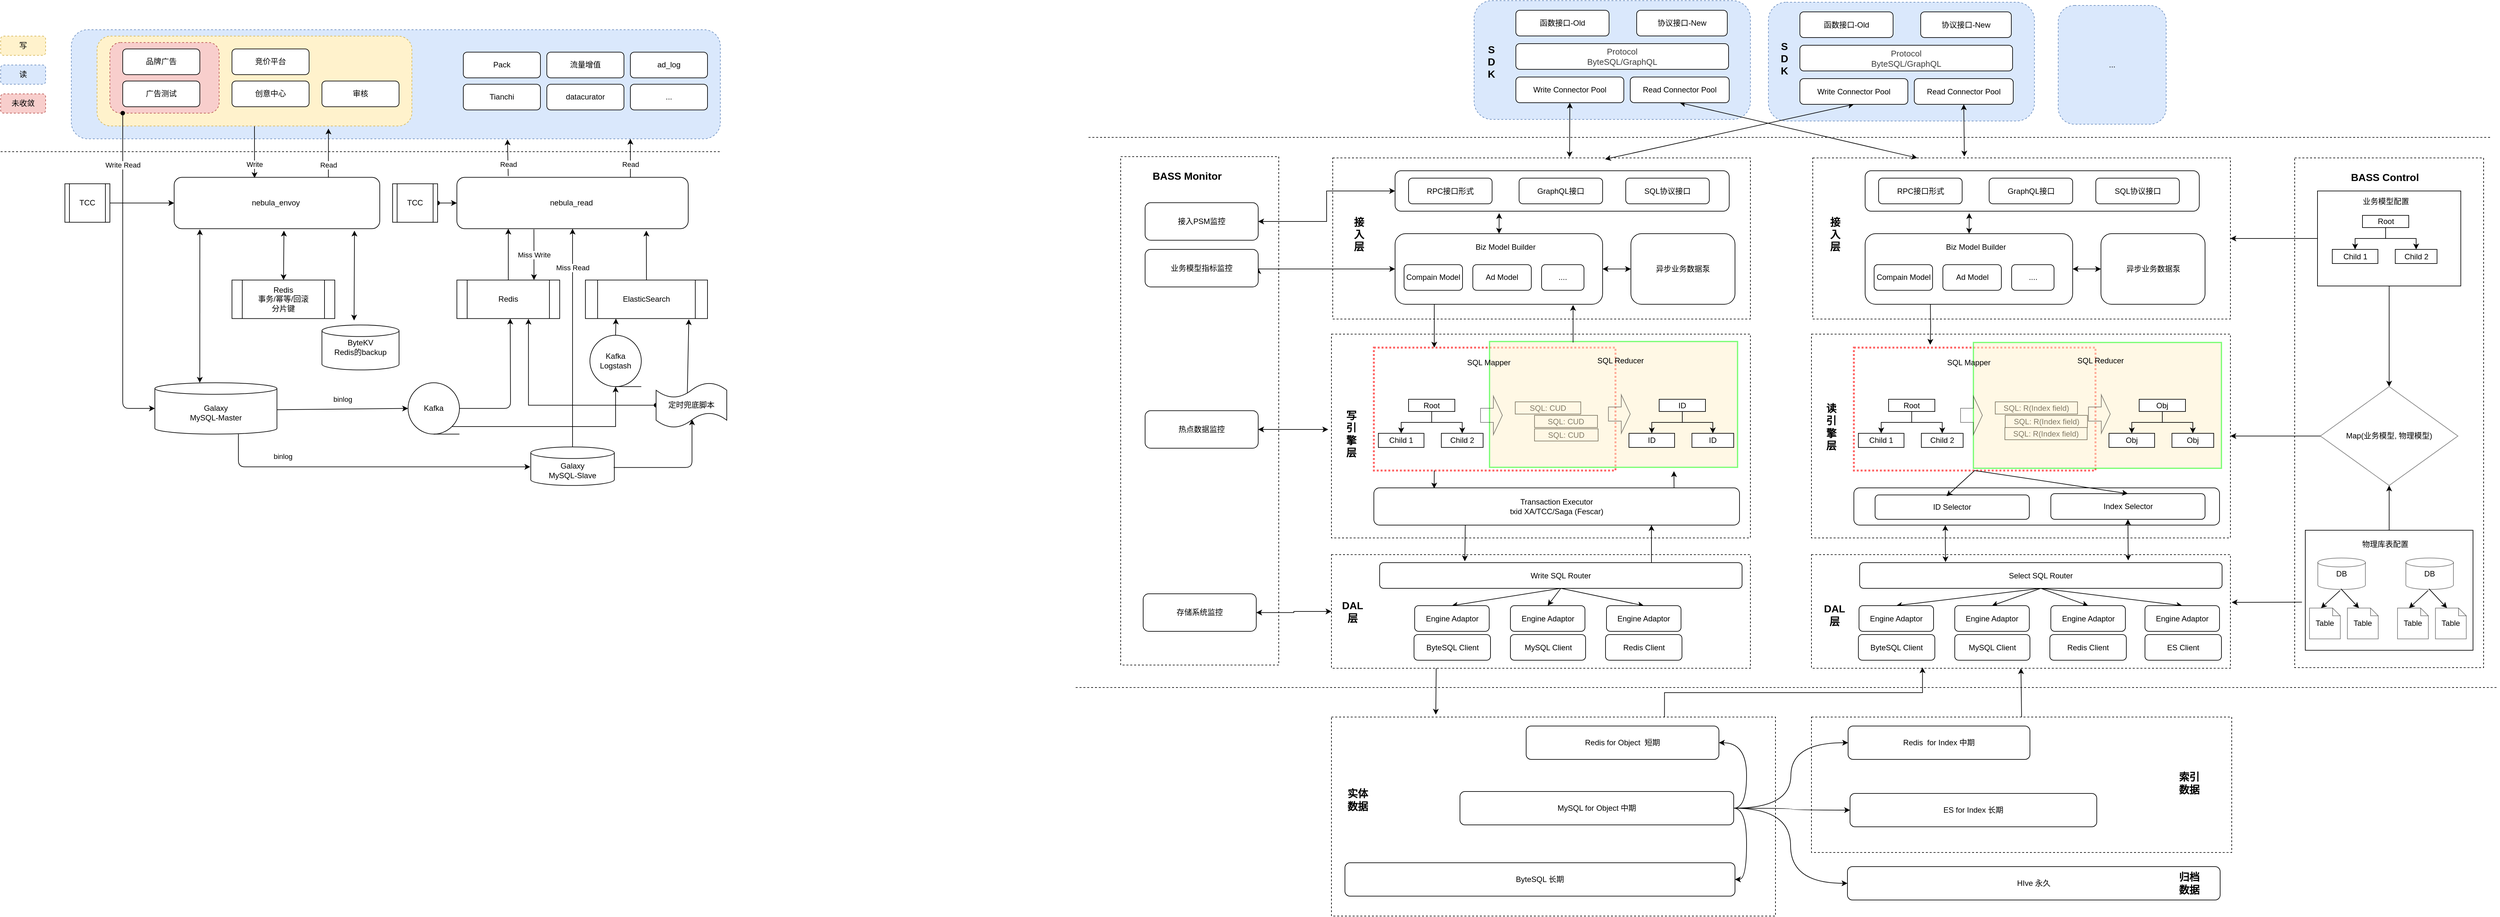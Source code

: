 <mxfile version="13.6.2" type="github">
  <diagram id="uCK1sygjS2s6QOBToBT4" name="Page-1">
    <mxGraphModel dx="2390" dy="1015" grid="0" gridSize="10" guides="1" tooltips="1" connect="1" arrows="1" fold="1" page="1" pageScale="1" pageWidth="827" pageHeight="1169" math="0" shadow="0">
      <root>
        <mxCell id="0" />
        <mxCell id="1" parent="0" />
        <mxCell id="Wf43FNyR2-f-HZP9SnfN-118" value="" style="rounded=0;whiteSpace=wrap;html=1;fillColor=none;dashed=1;" vertex="1" parent="1">
          <mxGeometry x="2764" y="290" width="294" height="794" as="geometry" />
        </mxCell>
        <mxCell id="Wf43FNyR2-f-HZP9SnfN-139" value="" style="rounded=0;whiteSpace=wrap;html=1;fillColor=none;" vertex="1" parent="1">
          <mxGeometry x="2780.5" y="870" width="261" height="187" as="geometry" />
        </mxCell>
        <mxCell id="Wf43FNyR2-f-HZP9SnfN-192" style="edgeStyle=none;rounded=0;orthogonalLoop=1;jettySize=auto;html=1;exitX=0.5;exitY=0;exitDx=0;exitDy=0;entryX=0.5;entryY=1;entryDx=0;entryDy=0;fontSize=16;" edge="1" parent="1" source="Wf43FNyR2-f-HZP9SnfN-188" target="Wf43FNyR2-f-HZP9SnfN-95">
          <mxGeometry relative="1" as="geometry" />
        </mxCell>
        <mxCell id="Wf43FNyR2-f-HZP9SnfN-188" value="" style="rounded=0;whiteSpace=wrap;html=1;fillColor=none;dashed=1;" vertex="1" parent="1">
          <mxGeometry x="2012" y="1161" width="654" height="211" as="geometry" />
        </mxCell>
        <mxCell id="Wf43FNyR2-f-HZP9SnfN-193" style="edgeStyle=orthogonalEdgeStyle;rounded=0;orthogonalLoop=1;jettySize=auto;html=1;exitX=0.75;exitY=0;exitDx=0;exitDy=0;entryX=0.265;entryY=0.992;entryDx=0;entryDy=0;entryPerimeter=0;fontSize=16;" edge="1" parent="1" source="Wf43FNyR2-f-HZP9SnfN-187" target="Wf43FNyR2-f-HZP9SnfN-95">
          <mxGeometry relative="1" as="geometry" />
        </mxCell>
        <mxCell id="Wf43FNyR2-f-HZP9SnfN-187" value="" style="rounded=0;whiteSpace=wrap;html=1;fillColor=none;dashed=1;" vertex="1" parent="1">
          <mxGeometry x="1265" y="1161" width="691" height="310" as="geometry" />
        </mxCell>
        <mxCell id="Wf43FNyR2-f-HZP9SnfN-24" value="" style="rounded=0;whiteSpace=wrap;html=1;fillColor=none;dashed=1;" vertex="1" parent="1">
          <mxGeometry x="1267" y="290" width="650" height="251" as="geometry" />
        </mxCell>
        <mxCell id="Wf43FNyR2-f-HZP9SnfN-105" value="SQL: R(Index field)" style="whiteSpace=wrap;html=1;" vertex="1" parent="1">
          <mxGeometry x="2313" y="710" width="128" height="19" as="geometry" />
        </mxCell>
        <mxCell id="Wf43FNyR2-f-HZP9SnfN-55" value="" style="rounded=0;whiteSpace=wrap;html=1;fillColor=none;dashed=1;" vertex="1" parent="1">
          <mxGeometry x="1265" y="564.5" width="652" height="317.5" as="geometry" />
        </mxCell>
        <mxCell id="BCNHPvnMM_rRCqIXTzES-61" value="" style="rounded=1;whiteSpace=wrap;html=1;fillColor=#dae8fc;dashed=1;strokeColor=#6c8ebf;shadow=0;" parent="1" vertex="1">
          <mxGeometry x="-696" y="90.25" width="1010" height="170" as="geometry" />
        </mxCell>
        <mxCell id="BCNHPvnMM_rRCqIXTzES-70" value="Write" style="edgeStyle=none;rounded=0;orthogonalLoop=1;jettySize=auto;html=1;exitX=0.5;exitY=1;exitDx=0;exitDy=0;entryX=0.391;entryY=0.013;entryDx=0;entryDy=0;entryPerimeter=0;startArrow=none;startFill=0;" parent="1" source="BCNHPvnMM_rRCqIXTzES-58" target="BCNHPvnMM_rRCqIXTzES-6" edge="1">
          <mxGeometry x="0.481" relative="1" as="geometry">
            <mxPoint as="offset" />
          </mxGeometry>
        </mxCell>
        <mxCell id="BCNHPvnMM_rRCqIXTzES-58" value="" style="rounded=1;whiteSpace=wrap;html=1;fillColor=#fff2cc;dashed=1;strokeColor=#d6b656;shadow=0;" parent="1" vertex="1">
          <mxGeometry x="-656" y="100.25" width="490" height="140" as="geometry" />
        </mxCell>
        <mxCell id="BCNHPvnMM_rRCqIXTzES-60" value="" style="rounded=1;whiteSpace=wrap;html=1;fillColor=#f8cecc;dashed=1;strokeColor=#b85450;shadow=0;" parent="1" vertex="1">
          <mxGeometry x="-636" y="110.25" width="170" height="110" as="geometry" />
        </mxCell>
        <mxCell id="BCNHPvnMM_rRCqIXTzES-2" value="竞价平台" style="rounded=1;whiteSpace=wrap;html=1;" parent="1" vertex="1">
          <mxGeometry x="-446" y="120.25" width="120" height="40" as="geometry" />
        </mxCell>
        <mxCell id="BCNHPvnMM_rRCqIXTzES-3" value="品牌广告" style="rounded=1;whiteSpace=wrap;html=1;" parent="1" vertex="1">
          <mxGeometry x="-616" y="120.25" width="120" height="40" as="geometry" />
        </mxCell>
        <mxCell id="BCNHPvnMM_rRCqIXTzES-5" value="创意中心" style="rounded=1;whiteSpace=wrap;html=1;" parent="1" vertex="1">
          <mxGeometry x="-446" y="170.25" width="120" height="40" as="geometry" />
        </mxCell>
        <mxCell id="BCNHPvnMM_rRCqIXTzES-20" style="rounded=0;orthogonalLoop=1;jettySize=auto;html=1;entryX=0.368;entryY=0;entryDx=0;entryDy=0;entryPerimeter=0;startArrow=classic;startFill=1;" parent="1" target="BCNHPvnMM_rRCqIXTzES-10" edge="1">
          <mxGeometry relative="1" as="geometry">
            <mxPoint x="-496" y="401.25" as="sourcePoint" />
          </mxGeometry>
        </mxCell>
        <mxCell id="BCNHPvnMM_rRCqIXTzES-44" style="rounded=0;orthogonalLoop=1;jettySize=auto;html=1;exitX=0.534;exitY=1.038;exitDx=0;exitDy=0;startArrow=classic;startFill=1;exitPerimeter=0;" parent="1" source="BCNHPvnMM_rRCqIXTzES-6" target="BCNHPvnMM_rRCqIXTzES-19" edge="1">
          <mxGeometry relative="1" as="geometry" />
        </mxCell>
        <mxCell id="BCNHPvnMM_rRCqIXTzES-71" style="edgeStyle=none;rounded=0;orthogonalLoop=1;jettySize=auto;html=1;exitX=0.75;exitY=0;exitDx=0;exitDy=0;entryX=0.735;entryY=1.029;entryDx=0;entryDy=0;entryPerimeter=0;startArrow=none;startFill=0;" parent="1" source="BCNHPvnMM_rRCqIXTzES-6" target="BCNHPvnMM_rRCqIXTzES-58" edge="1">
          <mxGeometry relative="1" as="geometry" />
        </mxCell>
        <mxCell id="BCNHPvnMM_rRCqIXTzES-72" value="Read" style="edgeLabel;html=1;align=center;verticalAlign=middle;resizable=0;points=[];" parent="BCNHPvnMM_rRCqIXTzES-71" vertex="1" connectable="0">
          <mxGeometry x="-0.368" relative="1" as="geometry">
            <mxPoint y="4" as="offset" />
          </mxGeometry>
        </mxCell>
        <mxCell id="BCNHPvnMM_rRCqIXTzES-6" value="nebula_envoy&amp;nbsp;" style="rounded=1;whiteSpace=wrap;html=1;" parent="1" vertex="1">
          <mxGeometry x="-536" y="320.25" width="320" height="80" as="geometry" />
        </mxCell>
        <mxCell id="BCNHPvnMM_rRCqIXTzES-7" value="审核" style="rounded=1;whiteSpace=wrap;html=1;" parent="1" vertex="1">
          <mxGeometry x="-306" y="170.25" width="120" height="40" as="geometry" />
        </mxCell>
        <mxCell id="BCNHPvnMM_rRCqIXTzES-8" value="广告测试" style="rounded=1;whiteSpace=wrap;html=1;" parent="1" vertex="1">
          <mxGeometry x="-616" y="170.25" width="120" height="40" as="geometry" />
        </mxCell>
        <mxCell id="BCNHPvnMM_rRCqIXTzES-68" style="edgeStyle=none;rounded=0;orthogonalLoop=1;jettySize=auto;html=1;exitX=0.222;exitY=-0.025;exitDx=0;exitDy=0;startArrow=none;startFill=0;exitPerimeter=0;entryX=0.672;entryY=1.006;entryDx=0;entryDy=0;entryPerimeter=0;" parent="1" source="BCNHPvnMM_rRCqIXTzES-9" target="BCNHPvnMM_rRCqIXTzES-61" edge="1">
          <mxGeometry relative="1" as="geometry">
            <mxPoint x="-4" y="241.25" as="targetPoint" />
          </mxGeometry>
        </mxCell>
        <mxCell id="BCNHPvnMM_rRCqIXTzES-73" value="Read" style="edgeLabel;html=1;align=center;verticalAlign=middle;resizable=0;points=[];" parent="BCNHPvnMM_rRCqIXTzES-68" vertex="1" connectable="0">
          <mxGeometry x="0.231" y="1" relative="1" as="geometry">
            <mxPoint x="1.82" y="16.97" as="offset" />
          </mxGeometry>
        </mxCell>
        <mxCell id="BCNHPvnMM_rRCqIXTzES-69" style="edgeStyle=none;rounded=0;orthogonalLoop=1;jettySize=auto;html=1;exitX=0.75;exitY=0;exitDx=0;exitDy=0;startArrow=none;startFill=0;" parent="1" source="BCNHPvnMM_rRCqIXTzES-9" edge="1">
          <mxGeometry relative="1" as="geometry">
            <mxPoint x="174" y="260.25" as="targetPoint" />
          </mxGeometry>
        </mxCell>
        <mxCell id="BCNHPvnMM_rRCqIXTzES-74" value="Read" style="edgeLabel;html=1;align=center;verticalAlign=middle;resizable=0;points=[];" parent="BCNHPvnMM_rRCqIXTzES-69" vertex="1" connectable="0">
          <mxGeometry x="0.282" y="-2" relative="1" as="geometry">
            <mxPoint x="-2" y="18" as="offset" />
          </mxGeometry>
        </mxCell>
        <mxCell id="BCNHPvnMM_rRCqIXTzES-9" value="nebula_read&amp;nbsp;" style="rounded=1;whiteSpace=wrap;html=1;" parent="1" vertex="1">
          <mxGeometry x="-96" y="320.25" width="360" height="80" as="geometry" />
        </mxCell>
        <mxCell id="BCNHPvnMM_rRCqIXTzES-10" value="&lt;br&gt;Galaxy&lt;br&gt;MySQL-Master" style="shape=cylinder2;whiteSpace=wrap;html=1;boundedLbl=1;backgroundOutline=1;size=9;" parent="1" vertex="1">
          <mxGeometry x="-566" y="640.25" width="190" height="80" as="geometry" />
        </mxCell>
        <mxCell id="BCNHPvnMM_rRCqIXTzES-37" style="rounded=0;orthogonalLoop=1;jettySize=auto;html=1;exitX=0.5;exitY=0;exitDx=0;exitDy=0;" parent="1" source="BCNHPvnMM_rRCqIXTzES-13" edge="1">
          <mxGeometry relative="1" as="geometry">
            <mxPoint x="-16" y="400.25" as="targetPoint" />
          </mxGeometry>
        </mxCell>
        <mxCell id="BCNHPvnMM_rRCqIXTzES-13" value="Redis" style="shape=process;whiteSpace=wrap;html=1;backgroundOutline=1;" parent="1" vertex="1">
          <mxGeometry x="-96" y="480.25" width="160" height="60" as="geometry" />
        </mxCell>
        <mxCell id="BCNHPvnMM_rRCqIXTzES-38" style="rounded=0;orthogonalLoop=1;jettySize=auto;html=1;exitX=0.5;exitY=0;exitDx=0;exitDy=0;entryX=0.819;entryY=1.038;entryDx=0;entryDy=0;entryPerimeter=0;" parent="1" source="BCNHPvnMM_rRCqIXTzES-14" target="BCNHPvnMM_rRCqIXTzES-9" edge="1">
          <mxGeometry relative="1" as="geometry" />
        </mxCell>
        <mxCell id="BCNHPvnMM_rRCqIXTzES-14" value="ElasticSearch" style="shape=process;whiteSpace=wrap;html=1;backgroundOutline=1;" parent="1" vertex="1">
          <mxGeometry x="104" y="480.25" width="190" height="60" as="geometry" />
        </mxCell>
        <mxCell id="BCNHPvnMM_rRCqIXTzES-15" value="ByteKV&lt;br&gt;Redis的backup" style="shape=cylinder2;whiteSpace=wrap;html=1;boundedLbl=1;backgroundOutline=1;size=9;" parent="1" vertex="1">
          <mxGeometry x="-306" y="550.25" width="120" height="70" as="geometry" />
        </mxCell>
        <mxCell id="BCNHPvnMM_rRCqIXTzES-19" value="Redis&lt;br&gt;事务/幂等/回滚&lt;br&gt;分片键" style="shape=process;whiteSpace=wrap;html=1;backgroundOutline=1;" parent="1" vertex="1">
          <mxGeometry x="-446" y="480.25" width="160" height="60" as="geometry" />
        </mxCell>
        <mxCell id="BCNHPvnMM_rRCqIXTzES-22" value="" style="endArrow=classic;html=1;entryX=0.5;entryY=1;entryDx=0;entryDy=0;edgeStyle=orthogonalEdgeStyle;" parent="1" source="BCNHPvnMM_rRCqIXTzES-27" edge="1">
          <mxGeometry width="50" height="50" relative="1" as="geometry">
            <mxPoint x="-89" y="682.25" as="sourcePoint" />
            <mxPoint x="-13" y="540.25" as="targetPoint" />
          </mxGeometry>
        </mxCell>
        <mxCell id="BCNHPvnMM_rRCqIXTzES-25" style="edgeStyle=none;rounded=0;orthogonalLoop=1;jettySize=auto;html=1;exitX=0.442;exitY=0.243;exitDx=0;exitDy=0;entryX=0.847;entryY=1.017;entryDx=0;entryDy=0;exitPerimeter=0;entryPerimeter=0;" parent="1" source="BCNHPvnMM_rRCqIXTzES-30" target="BCNHPvnMM_rRCqIXTzES-14" edge="1">
          <mxGeometry relative="1" as="geometry">
            <mxPoint x="164.0" y="665.25" as="sourcePoint" />
          </mxGeometry>
        </mxCell>
        <mxCell id="BCNHPvnMM_rRCqIXTzES-53" style="edgeStyle=orthogonalEdgeStyle;rounded=0;orthogonalLoop=1;jettySize=auto;html=1;exitX=1;exitY=1;exitDx=0;exitDy=0;entryX=0.5;entryY=1;entryDx=0;entryDy=0;startArrow=none;startFill=0;" parent="1" source="BCNHPvnMM_rRCqIXTzES-27" target="BCNHPvnMM_rRCqIXTzES-51" edge="1">
          <mxGeometry relative="1" as="geometry" />
        </mxCell>
        <mxCell id="BCNHPvnMM_rRCqIXTzES-82" style="edgeStyle=orthogonalEdgeStyle;rounded=0;orthogonalLoop=1;jettySize=auto;html=1;exitX=0;exitY=0.5;exitDx=0;exitDy=0;exitPerimeter=0;entryX=0.696;entryY=1.006;entryDx=0;entryDy=0;entryPerimeter=0;startArrow=oval;startFill=1;" parent="1" source="BCNHPvnMM_rRCqIXTzES-30" target="BCNHPvnMM_rRCqIXTzES-13" edge="1">
          <mxGeometry relative="1" as="geometry" />
        </mxCell>
        <mxCell id="BCNHPvnMM_rRCqIXTzES-30" value="定时兜底脚本" style="shape=tape;whiteSpace=wrap;html=1;size=0.333;" parent="1" vertex="1">
          <mxGeometry x="214" y="640.25" width="110" height="70" as="geometry" />
        </mxCell>
        <mxCell id="BCNHPvnMM_rRCqIXTzES-35" style="edgeStyle=orthogonalEdgeStyle;rounded=0;orthogonalLoop=1;jettySize=auto;html=1;exitX=1;exitY=0.5;exitDx=0;exitDy=0;" parent="1" source="BCNHPvnMM_rRCqIXTzES-33" target="BCNHPvnMM_rRCqIXTzES-6" edge="1">
          <mxGeometry relative="1" as="geometry" />
        </mxCell>
        <mxCell id="BCNHPvnMM_rRCqIXTzES-33" value="TCC" style="shape=process;whiteSpace=wrap;html=1;backgroundOutline=1;" parent="1" vertex="1">
          <mxGeometry x="-706" y="330.25" width="70" height="60" as="geometry" />
        </mxCell>
        <mxCell id="BCNHPvnMM_rRCqIXTzES-81" style="edgeStyle=none;rounded=0;orthogonalLoop=1;jettySize=auto;html=1;exitX=1;exitY=0.5;exitDx=0;exitDy=0;entryX=0;entryY=0.5;entryDx=0;entryDy=0;startArrow=oval;startFill=1;" parent="1" source="BCNHPvnMM_rRCqIXTzES-34" target="BCNHPvnMM_rRCqIXTzES-9" edge="1">
          <mxGeometry relative="1" as="geometry" />
        </mxCell>
        <mxCell id="BCNHPvnMM_rRCqIXTzES-34" value="TCC" style="shape=process;whiteSpace=wrap;html=1;backgroundOutline=1;" parent="1" vertex="1">
          <mxGeometry x="-196" y="330.25" width="70" height="60" as="geometry" />
        </mxCell>
        <mxCell id="BCNHPvnMM_rRCqIXTzES-40" value="&lt;br&gt;Galaxy&lt;br&gt;MySQL-Slave" style="shape=cylinder2;whiteSpace=wrap;html=1;boundedLbl=1;backgroundOutline=1;size=9;" parent="1" vertex="1">
          <mxGeometry x="19" y="740.25" width="130" height="60" as="geometry" />
        </mxCell>
        <mxCell id="BCNHPvnMM_rRCqIXTzES-41" value="" style="endArrow=classic;html=1;exitX=0.684;exitY=1;exitDx=0;exitDy=0;exitPerimeter=0;entryX=-0.006;entryY=0.517;entryDx=0;entryDy=0;edgeStyle=orthogonalEdgeStyle;entryPerimeter=0;" parent="1" source="BCNHPvnMM_rRCqIXTzES-10" target="BCNHPvnMM_rRCqIXTzES-40" edge="1">
          <mxGeometry width="50" height="50" relative="1" as="geometry">
            <mxPoint x="-366" y="692.25" as="sourcePoint" />
            <mxPoint x="-6" y="550.25" as="targetPoint" />
          </mxGeometry>
        </mxCell>
        <mxCell id="BCNHPvnMM_rRCqIXTzES-42" value="binlog" style="edgeLabel;html=1;align=center;verticalAlign=middle;resizable=0;points=[];" parent="BCNHPvnMM_rRCqIXTzES-41" vertex="1" connectable="0">
          <mxGeometry x="-0.261" y="-2" relative="1" as="geometry">
            <mxPoint x="-67" y="-19" as="offset" />
          </mxGeometry>
        </mxCell>
        <mxCell id="BCNHPvnMM_rRCqIXTzES-43" style="edgeStyle=none;rounded=0;orthogonalLoop=1;jettySize=auto;html=1;entryX=0.5;entryY=1;entryDx=0;entryDy=0;" parent="1" source="BCNHPvnMM_rRCqIXTzES-40" target="BCNHPvnMM_rRCqIXTzES-9" edge="1">
          <mxGeometry relative="1" as="geometry">
            <mxPoint x="207.04" y="837.26" as="sourcePoint" />
            <mxPoint x="209" y="550.25" as="targetPoint" />
          </mxGeometry>
        </mxCell>
        <mxCell id="BCNHPvnMM_rRCqIXTzES-56" value="Miss Read" style="edgeLabel;html=1;align=center;verticalAlign=middle;resizable=0;points=[];" parent="BCNHPvnMM_rRCqIXTzES-43" vertex="1" connectable="0">
          <mxGeometry x="0.759" y="-1" relative="1" as="geometry">
            <mxPoint x="-1" y="19" as="offset" />
          </mxGeometry>
        </mxCell>
        <mxCell id="BCNHPvnMM_rRCqIXTzES-46" value="Miss Write" style="rounded=0;orthogonalLoop=1;jettySize=auto;html=1;exitX=0.333;exitY=1.013;exitDx=0;exitDy=0;entryX=0.75;entryY=0;entryDx=0;entryDy=0;exitPerimeter=0;" parent="1" source="BCNHPvnMM_rRCqIXTzES-9" target="BCNHPvnMM_rRCqIXTzES-13" edge="1">
          <mxGeometry relative="1" as="geometry">
            <mxPoint x="209" y="490.25" as="sourcePoint" />
            <mxPoint x="208.84" y="413.29" as="targetPoint" />
          </mxGeometry>
        </mxCell>
        <mxCell id="BCNHPvnMM_rRCqIXTzES-47" value="" style="endArrow=classic;html=1;exitX=0.992;exitY=0.533;exitDx=0;exitDy=0;exitPerimeter=0;entryX=0.508;entryY=0.814;entryDx=0;entryDy=0;edgeStyle=orthogonalEdgeStyle;entryPerimeter=0;" parent="1" source="BCNHPvnMM_rRCqIXTzES-40" target="BCNHPvnMM_rRCqIXTzES-30" edge="1">
          <mxGeometry width="50" height="50" relative="1" as="geometry">
            <mxPoint x="-103.13" y="900.25" as="sourcePoint" />
            <mxPoint x="351.13" y="951.27" as="targetPoint" />
          </mxGeometry>
        </mxCell>
        <mxCell id="BCNHPvnMM_rRCqIXTzES-54" style="rounded=0;orthogonalLoop=1;jettySize=auto;html=1;exitX=0.5;exitY=0;exitDx=0;exitDy=0;entryX=0.25;entryY=1;entryDx=0;entryDy=0;startArrow=none;startFill=0;" parent="1" source="BCNHPvnMM_rRCqIXTzES-51" target="BCNHPvnMM_rRCqIXTzES-14" edge="1">
          <mxGeometry relative="1" as="geometry" />
        </mxCell>
        <mxCell id="BCNHPvnMM_rRCqIXTzES-51" value="Kafka&lt;br&gt;Logstash" style="shape=tapeData;whiteSpace=wrap;html=1;perimeter=ellipsePerimeter;" parent="1" vertex="1">
          <mxGeometry x="111" y="566.25" width="80" height="80" as="geometry" />
        </mxCell>
        <mxCell id="BCNHPvnMM_rRCqIXTzES-57" value="" style="endArrow=none;dashed=1;html=1;" parent="1" edge="1">
          <mxGeometry width="50" height="50" relative="1" as="geometry">
            <mxPoint x="-806" y="280.25" as="sourcePoint" />
            <mxPoint x="314" y="280.25" as="targetPoint" />
          </mxGeometry>
        </mxCell>
        <mxCell id="BCNHPvnMM_rRCqIXTzES-59" style="rounded=0;orthogonalLoop=1;jettySize=auto;html=1;exitX=0.534;exitY=1.038;exitDx=0;exitDy=0;startArrow=classic;startFill=1;exitPerimeter=0;entryX=0.417;entryY=-0.1;entryDx=0;entryDy=0;entryPerimeter=0;" parent="1" target="BCNHPvnMM_rRCqIXTzES-15" edge="1">
          <mxGeometry relative="1" as="geometry">
            <mxPoint x="-255.37" y="403.29" as="sourcePoint" />
            <mxPoint x="-256.003" y="480.25" as="targetPoint" />
          </mxGeometry>
        </mxCell>
        <mxCell id="BCNHPvnMM_rRCqIXTzES-62" value="Pack" style="rounded=1;whiteSpace=wrap;html=1;" parent="1" vertex="1">
          <mxGeometry x="-86" y="125.25" width="120" height="40" as="geometry" />
        </mxCell>
        <mxCell id="BCNHPvnMM_rRCqIXTzES-63" value="Tianchi" style="rounded=1;whiteSpace=wrap;html=1;" parent="1" vertex="1">
          <mxGeometry x="-86" y="175.25" width="120" height="40" as="geometry" />
        </mxCell>
        <mxCell id="BCNHPvnMM_rRCqIXTzES-64" value="流量增值" style="rounded=1;whiteSpace=wrap;html=1;" parent="1" vertex="1">
          <mxGeometry x="44" y="125.25" width="120" height="40" as="geometry" />
        </mxCell>
        <mxCell id="BCNHPvnMM_rRCqIXTzES-65" value="datacurator" style="rounded=1;whiteSpace=wrap;html=1;" parent="1" vertex="1">
          <mxGeometry x="44" y="175.25" width="120" height="40" as="geometry" />
        </mxCell>
        <mxCell id="BCNHPvnMM_rRCqIXTzES-66" value="..." style="rounded=1;whiteSpace=wrap;html=1;" parent="1" vertex="1">
          <mxGeometry x="174" y="175.25" width="120" height="40" as="geometry" />
        </mxCell>
        <mxCell id="BCNHPvnMM_rRCqIXTzES-67" value="ad_log" style="rounded=1;whiteSpace=wrap;html=1;" parent="1" vertex="1">
          <mxGeometry x="174" y="125.25" width="120" height="40" as="geometry" />
        </mxCell>
        <mxCell id="BCNHPvnMM_rRCqIXTzES-76" value="" style="endArrow=classic;html=1;entryX=0;entryY=0.5;entryDx=0;entryDy=0;edgeStyle=orthogonalEdgeStyle;entryPerimeter=0;startArrow=oval;startFill=1;" parent="1" source="BCNHPvnMM_rRCqIXTzES-60" target="BCNHPvnMM_rRCqIXTzES-10" edge="1">
          <mxGeometry width="50" height="50" relative="1" as="geometry">
            <mxPoint x="-757.94" y="555.25" as="sourcePoint" />
            <mxPoint x="-636.02" y="480.25" as="targetPoint" />
            <Array as="points">
              <mxPoint x="-616" y="680.25" />
            </Array>
          </mxGeometry>
        </mxCell>
        <mxCell id="BCNHPvnMM_rRCqIXTzES-77" value="Write Read" style="edgeLabel;html=1;align=center;verticalAlign=middle;resizable=0;points=[];" parent="BCNHPvnMM_rRCqIXTzES-76" vertex="1" connectable="0">
          <mxGeometry x="-0.008" y="2" relative="1" as="geometry">
            <mxPoint x="-2" y="-173" as="offset" />
          </mxGeometry>
        </mxCell>
        <mxCell id="BCNHPvnMM_rRCqIXTzES-78" value="写" style="rounded=1;whiteSpace=wrap;html=1;shadow=0;dashed=1;fillColor=#fff2cc;strokeColor=#d6b656;" parent="1" vertex="1">
          <mxGeometry x="-806" y="100.25" width="70" height="30" as="geometry" />
        </mxCell>
        <mxCell id="BCNHPvnMM_rRCqIXTzES-79" value="读" style="rounded=1;whiteSpace=wrap;html=1;shadow=0;dashed=1;fillColor=#dae8fc;strokeColor=#6c8ebf;" parent="1" vertex="1">
          <mxGeometry x="-806" y="145.25" width="70" height="30" as="geometry" />
        </mxCell>
        <mxCell id="BCNHPvnMM_rRCqIXTzES-80" value="未收敛" style="rounded=1;whiteSpace=wrap;html=1;shadow=0;dashed=1;fillColor=#f8cecc;strokeColor=#b85450;" parent="1" vertex="1">
          <mxGeometry x="-806" y="190.25" width="70" height="30" as="geometry" />
        </mxCell>
        <mxCell id="BCNHPvnMM_rRCqIXTzES-27" value="Kafka" style="shape=tapeData;whiteSpace=wrap;html=1;perimeter=ellipsePerimeter;" parent="1" vertex="1">
          <mxGeometry x="-172" y="640.25" width="80" height="80" as="geometry" />
        </mxCell>
        <mxCell id="BCNHPvnMM_rRCqIXTzES-83" value="" style="endArrow=classic;html=1;exitX=1;exitY=0.525;exitDx=0;exitDy=0;exitPerimeter=0;entryX=0;entryY=0.5;entryDx=0;entryDy=0;" parent="1" source="BCNHPvnMM_rRCqIXTzES-10" target="BCNHPvnMM_rRCqIXTzES-27" edge="1">
          <mxGeometry width="50" height="50" relative="1" as="geometry">
            <mxPoint x="-376" y="682.25" as="sourcePoint" />
            <mxPoint x="-16" y="540.25" as="targetPoint" />
          </mxGeometry>
        </mxCell>
        <mxCell id="BCNHPvnMM_rRCqIXTzES-84" value="binlog" style="edgeLabel;html=1;align=center;verticalAlign=middle;resizable=0;points=[];" parent="BCNHPvnMM_rRCqIXTzES-83" vertex="1" connectable="0">
          <mxGeometry x="-0.261" y="-2" relative="1" as="geometry">
            <mxPoint x="25.98" y="-18.25" as="offset" />
          </mxGeometry>
        </mxCell>
        <mxCell id="Wf43FNyR2-f-HZP9SnfN-1" value="" style="rounded=1;whiteSpace=wrap;html=1;fillColor=#dae8fc;dashed=1;strokeColor=#6c8ebf;shadow=0;" vertex="1" parent="1">
          <mxGeometry x="1487" y="45" width="430" height="185" as="geometry" />
        </mxCell>
        <mxCell id="Wf43FNyR2-f-HZP9SnfN-3" value="函数接口-Old" style="rounded=1;whiteSpace=wrap;html=1;" vertex="1" parent="1">
          <mxGeometry x="1552" y="60" width="145" height="40" as="geometry" />
        </mxCell>
        <mxCell id="Wf43FNyR2-f-HZP9SnfN-4" value="协议接口-New" style="rounded=1;whiteSpace=wrap;html=1;" vertex="1" parent="1">
          <mxGeometry x="1740" y="60" width="141" height="40" as="geometry" />
        </mxCell>
        <mxCell id="Wf43FNyR2-f-HZP9SnfN-5" value="&lt;span style=&quot;color: rgb(61 , 61 , 61) ; font-family: &amp;#34;arial&amp;#34; , sans-serif ; font-size: 13px ; text-align: left&quot;&gt;Protocol&lt;br&gt;ByteSQL/GraphQL&lt;br&gt;&lt;/span&gt;" style="rounded=1;whiteSpace=wrap;html=1;" vertex="1" parent="1">
          <mxGeometry x="1552" y="112" width="331" height="40" as="geometry" />
        </mxCell>
        <mxCell id="Wf43FNyR2-f-HZP9SnfN-114" style="rounded=0;orthogonalLoop=1;jettySize=auto;html=1;exitX=0.5;exitY=1;exitDx=0;exitDy=0;entryX=0.567;entryY=-0.004;entryDx=0;entryDy=0;entryPerimeter=0;startArrow=classic;startFill=1;" edge="1" parent="1" source="Wf43FNyR2-f-HZP9SnfN-6" target="Wf43FNyR2-f-HZP9SnfN-24">
          <mxGeometry relative="1" as="geometry" />
        </mxCell>
        <mxCell id="Wf43FNyR2-f-HZP9SnfN-6" value="Write Connector Pool" style="rounded=1;whiteSpace=wrap;html=1;" vertex="1" parent="1">
          <mxGeometry x="1552" y="164" width="168" height="40" as="geometry" />
        </mxCell>
        <mxCell id="Wf43FNyR2-f-HZP9SnfN-116" style="edgeStyle=none;rounded=0;orthogonalLoop=1;jettySize=auto;html=1;exitX=0.5;exitY=1;exitDx=0;exitDy=0;entryX=0.25;entryY=0;entryDx=0;entryDy=0;startArrow=classic;startFill=1;" edge="1" parent="1" source="Wf43FNyR2-f-HZP9SnfN-7" target="Wf43FNyR2-f-HZP9SnfN-67">
          <mxGeometry relative="1" as="geometry" />
        </mxCell>
        <mxCell id="Wf43FNyR2-f-HZP9SnfN-7" value="Read Connector Pool" style="rounded=1;whiteSpace=wrap;html=1;" vertex="1" parent="1">
          <mxGeometry x="1730" y="164" width="154" height="40" as="geometry" />
        </mxCell>
        <mxCell id="Wf43FNyR2-f-HZP9SnfN-8" value="" style="endArrow=none;dashed=1;html=1;" edge="1" parent="1">
          <mxGeometry width="50" height="50" relative="1" as="geometry">
            <mxPoint x="887" y="258" as="sourcePoint" />
            <mxPoint x="3069" y="258" as="targetPoint" />
          </mxGeometry>
        </mxCell>
        <mxCell id="Wf43FNyR2-f-HZP9SnfN-9" value="" style="rounded=1;whiteSpace=wrap;html=1;fillColor=#dae8fc;dashed=1;strokeColor=#6c8ebf;shadow=0;" vertex="1" parent="1">
          <mxGeometry x="1945" y="47.5" width="414" height="185" as="geometry" />
        </mxCell>
        <mxCell id="Wf43FNyR2-f-HZP9SnfN-10" value="函数接口-Old" style="rounded=1;whiteSpace=wrap;html=1;" vertex="1" parent="1">
          <mxGeometry x="1994" y="62.5" width="145" height="40" as="geometry" />
        </mxCell>
        <mxCell id="Wf43FNyR2-f-HZP9SnfN-11" value="协议接口-New" style="rounded=1;whiteSpace=wrap;html=1;" vertex="1" parent="1">
          <mxGeometry x="2182" y="62.5" width="141" height="40" as="geometry" />
        </mxCell>
        <mxCell id="Wf43FNyR2-f-HZP9SnfN-12" value="&lt;span style=&quot;color: rgb(61 , 61 , 61) ; font-family: &amp;#34;arial&amp;#34; , sans-serif ; font-size: 13px ; text-align: left&quot;&gt;Protocol&lt;br&gt;ByteSQL/GraphQL&lt;br&gt;&lt;/span&gt;" style="rounded=1;whiteSpace=wrap;html=1;" vertex="1" parent="1">
          <mxGeometry x="1994" y="114.5" width="331" height="40" as="geometry" />
        </mxCell>
        <mxCell id="Wf43FNyR2-f-HZP9SnfN-115" style="edgeStyle=none;rounded=0;orthogonalLoop=1;jettySize=auto;html=1;exitX=0.5;exitY=1;exitDx=0;exitDy=0;entryX=0.652;entryY=0.008;entryDx=0;entryDy=0;entryPerimeter=0;startArrow=classic;startFill=1;" edge="1" parent="1" source="Wf43FNyR2-f-HZP9SnfN-13" target="Wf43FNyR2-f-HZP9SnfN-24">
          <mxGeometry relative="1" as="geometry" />
        </mxCell>
        <mxCell id="Wf43FNyR2-f-HZP9SnfN-13" value="Write Connector Pool" style="rounded=1;whiteSpace=wrap;html=1;" vertex="1" parent="1">
          <mxGeometry x="1994" y="166.5" width="168" height="40" as="geometry" />
        </mxCell>
        <mxCell id="Wf43FNyR2-f-HZP9SnfN-117" style="edgeStyle=none;rounded=0;orthogonalLoop=1;jettySize=auto;html=1;exitX=0.5;exitY=1;exitDx=0;exitDy=0;entryX=0.363;entryY=-0.009;entryDx=0;entryDy=0;startArrow=classic;startFill=1;entryPerimeter=0;" edge="1" parent="1" source="Wf43FNyR2-f-HZP9SnfN-14" target="Wf43FNyR2-f-HZP9SnfN-67">
          <mxGeometry relative="1" as="geometry" />
        </mxCell>
        <mxCell id="Wf43FNyR2-f-HZP9SnfN-14" value="Read Connector Pool" style="rounded=1;whiteSpace=wrap;html=1;" vertex="1" parent="1">
          <mxGeometry x="2172" y="166.5" width="154" height="40" as="geometry" />
        </mxCell>
        <mxCell id="Wf43FNyR2-f-HZP9SnfN-15" value="..." style="rounded=1;whiteSpace=wrap;html=1;fillColor=#dae8fc;dashed=1;strokeColor=#6c8ebf;shadow=0;" vertex="1" parent="1">
          <mxGeometry x="2396" y="52.5" width="168" height="185" as="geometry" />
        </mxCell>
        <mxCell id="Wf43FNyR2-f-HZP9SnfN-17" value="" style="rounded=1;whiteSpace=wrap;html=1;" vertex="1" parent="1">
          <mxGeometry x="1364" y="310" width="520" height="63" as="geometry" />
        </mxCell>
        <mxCell id="Wf43FNyR2-f-HZP9SnfN-150" style="edgeStyle=none;rounded=0;orthogonalLoop=1;jettySize=auto;html=1;entryX=0.25;entryY=0;entryDx=0;entryDy=0;fontSize=16;" edge="1" parent="1" target="Wf43FNyR2-f-HZP9SnfN-25">
          <mxGeometry relative="1" as="geometry">
            <mxPoint x="1425" y="517" as="sourcePoint" />
          </mxGeometry>
        </mxCell>
        <mxCell id="Wf43FNyR2-f-HZP9SnfN-228" style="edgeStyle=orthogonalEdgeStyle;rounded=0;orthogonalLoop=1;jettySize=auto;html=1;exitX=1;exitY=0.5;exitDx=0;exitDy=0;entryX=0;entryY=0.5;entryDx=0;entryDy=0;startArrow=classic;startFill=1;fontSize=16;" edge="1" parent="1" source="Wf43FNyR2-f-HZP9SnfN-18" target="Wf43FNyR2-f-HZP9SnfN-227">
          <mxGeometry relative="1" as="geometry" />
        </mxCell>
        <mxCell id="Wf43FNyR2-f-HZP9SnfN-18" value="" style="rounded=1;whiteSpace=wrap;html=1;" vertex="1" parent="1">
          <mxGeometry x="1364" y="408" width="323" height="110" as="geometry" />
        </mxCell>
        <mxCell id="Wf43FNyR2-f-HZP9SnfN-19" value="Compain Model" style="rounded=1;whiteSpace=wrap;html=1;" vertex="1" parent="1">
          <mxGeometry x="1378" y="456.25" width="91" height="40" as="geometry" />
        </mxCell>
        <mxCell id="Wf43FNyR2-f-HZP9SnfN-20" value="Ad Model" style="rounded=1;whiteSpace=wrap;html=1;" vertex="1" parent="1">
          <mxGeometry x="1485" y="456.25" width="91" height="40" as="geometry" />
        </mxCell>
        <mxCell id="Wf43FNyR2-f-HZP9SnfN-21" value="...." style="rounded=1;whiteSpace=wrap;html=1;" vertex="1" parent="1">
          <mxGeometry x="1592" y="456.25" width="66" height="40" as="geometry" />
        </mxCell>
        <mxCell id="Wf43FNyR2-f-HZP9SnfN-22" value="Biz Model Builder" style="text;html=1;strokeColor=none;fillColor=none;align=center;verticalAlign=middle;whiteSpace=wrap;rounded=0;" vertex="1" parent="1">
          <mxGeometry x="1462" y="419" width="148" height="20" as="geometry" />
        </mxCell>
        <mxCell id="Wf43FNyR2-f-HZP9SnfN-149" style="edgeStyle=none;rounded=0;orthogonalLoop=1;jettySize=auto;html=1;fontSize=16;startArrow=classic;startFill=1;" edge="1" parent="1" target="Wf43FNyR2-f-HZP9SnfN-18">
          <mxGeometry relative="1" as="geometry">
            <mxPoint x="1526" y="376" as="sourcePoint" />
          </mxGeometry>
        </mxCell>
        <mxCell id="Wf43FNyR2-f-HZP9SnfN-151" style="edgeStyle=none;rounded=0;orthogonalLoop=1;jettySize=auto;html=1;exitX=0.25;exitY=1;exitDx=0;exitDy=0;entryX=0.165;entryY=0.017;entryDx=0;entryDy=0;fontSize=16;entryPerimeter=0;" edge="1" parent="1" source="Wf43FNyR2-f-HZP9SnfN-25" target="Wf43FNyR2-f-HZP9SnfN-49">
          <mxGeometry relative="1" as="geometry" />
        </mxCell>
        <mxCell id="Wf43FNyR2-f-HZP9SnfN-25" value="" style="rounded=0;whiteSpace=wrap;html=1;strokeWidth=3;dashed=1;dashPattern=1 1;strokeColor=#FF6666;fillColor=none;" vertex="1" parent="1">
          <mxGeometry x="1331" y="585.5" width="376" height="191.5" as="geometry" />
        </mxCell>
        <mxCell id="Wf43FNyR2-f-HZP9SnfN-32" value="Root" style="whiteSpace=wrap;html=1;" vertex="1" parent="1">
          <mxGeometry x="1385" y="666" width="72" height="19" as="geometry" />
        </mxCell>
        <mxCell id="Wf43FNyR2-f-HZP9SnfN-33" value="Child 1" style="whiteSpace=wrap;html=1;" vertex="1" parent="1">
          <mxGeometry x="1338" y="719" width="71" height="22" as="geometry" />
        </mxCell>
        <mxCell id="Wf43FNyR2-f-HZP9SnfN-34" value="" style="edgeStyle=elbowEdgeStyle;elbow=vertical;html=1;rounded=0;" edge="1" parent="1" source="Wf43FNyR2-f-HZP9SnfN-32" target="Wf43FNyR2-f-HZP9SnfN-33">
          <mxGeometry relative="1" as="geometry" />
        </mxCell>
        <mxCell id="Wf43FNyR2-f-HZP9SnfN-35" value="Child 2" style="whiteSpace=wrap;html=1;" vertex="1" parent="1">
          <mxGeometry x="1436" y="719" width="65" height="22" as="geometry" />
        </mxCell>
        <mxCell id="Wf43FNyR2-f-HZP9SnfN-36" value="" style="edgeStyle=elbowEdgeStyle;elbow=vertical;html=1;rounded=0;" edge="1" parent="1" source="Wf43FNyR2-f-HZP9SnfN-32" target="Wf43FNyR2-f-HZP9SnfN-35">
          <mxGeometry relative="1" as="geometry" />
        </mxCell>
        <mxCell id="Wf43FNyR2-f-HZP9SnfN-37" value="SQL: CUD" style="whiteSpace=wrap;html=1;" vertex="1" parent="1">
          <mxGeometry x="1551" y="670" width="102" height="19" as="geometry" />
        </mxCell>
        <mxCell id="Wf43FNyR2-f-HZP9SnfN-38" value="SQL: CUD" style="whiteSpace=wrap;html=1;" vertex="1" parent="1">
          <mxGeometry x="1581" y="691" width="98" height="19" as="geometry" />
        </mxCell>
        <mxCell id="Wf43FNyR2-f-HZP9SnfN-39" value="SQL: CUD" style="whiteSpace=wrap;html=1;" vertex="1" parent="1">
          <mxGeometry x="1581" y="712" width="99" height="19" as="geometry" />
        </mxCell>
        <mxCell id="Wf43FNyR2-f-HZP9SnfN-41" value="" style="rounded=0;whiteSpace=wrap;html=1;fillColor=#fff2cc;opacity=50;strokeWidth=2;strokeColor=#00FF00;" vertex="1" parent="1">
          <mxGeometry x="1511" y="576" width="386" height="196" as="geometry" />
        </mxCell>
        <mxCell id="Wf43FNyR2-f-HZP9SnfN-42" value="ID" style="whiteSpace=wrap;html=1;" vertex="1" parent="1">
          <mxGeometry x="1775" y="666" width="72" height="19" as="geometry" />
        </mxCell>
        <mxCell id="Wf43FNyR2-f-HZP9SnfN-43" value="ID" style="whiteSpace=wrap;html=1;" vertex="1" parent="1">
          <mxGeometry x="1728" y="719" width="71" height="22" as="geometry" />
        </mxCell>
        <mxCell id="Wf43FNyR2-f-HZP9SnfN-44" value="" style="edgeStyle=elbowEdgeStyle;elbow=vertical;html=1;rounded=0;" edge="1" parent="1" source="Wf43FNyR2-f-HZP9SnfN-42" target="Wf43FNyR2-f-HZP9SnfN-43">
          <mxGeometry relative="1" as="geometry" />
        </mxCell>
        <mxCell id="Wf43FNyR2-f-HZP9SnfN-45" value="ID" style="whiteSpace=wrap;html=1;" vertex="1" parent="1">
          <mxGeometry x="1826" y="719" width="65" height="22" as="geometry" />
        </mxCell>
        <mxCell id="Wf43FNyR2-f-HZP9SnfN-46" value="" style="edgeStyle=elbowEdgeStyle;elbow=vertical;html=1;rounded=0;" edge="1" parent="1" source="Wf43FNyR2-f-HZP9SnfN-42" target="Wf43FNyR2-f-HZP9SnfN-45">
          <mxGeometry relative="1" as="geometry" />
        </mxCell>
        <mxCell id="Wf43FNyR2-f-HZP9SnfN-47" value="SQL Mapper" style="text;html=1;strokeColor=none;fillColor=none;align=center;verticalAlign=middle;whiteSpace=wrap;rounded=0;" vertex="1" parent="1">
          <mxGeometry x="1436" y="599" width="148" height="20" as="geometry" />
        </mxCell>
        <mxCell id="Wf43FNyR2-f-HZP9SnfN-48" value="SQL Reducer" style="text;html=1;strokeColor=none;fillColor=none;align=center;verticalAlign=middle;whiteSpace=wrap;rounded=0;" vertex="1" parent="1">
          <mxGeometry x="1641" y="596" width="148" height="20" as="geometry" />
        </mxCell>
        <mxCell id="Wf43FNyR2-f-HZP9SnfN-152" style="edgeStyle=none;rounded=0;orthogonalLoop=1;jettySize=auto;html=1;exitX=0.25;exitY=1;exitDx=0;exitDy=0;entryX=0.235;entryY=-0.054;entryDx=0;entryDy=0;fontSize=16;entryPerimeter=0;" edge="1" parent="1" source="Wf43FNyR2-f-HZP9SnfN-49" target="Wf43FNyR2-f-HZP9SnfN-57">
          <mxGeometry relative="1" as="geometry" />
        </mxCell>
        <mxCell id="Wf43FNyR2-f-HZP9SnfN-158" style="edgeStyle=none;rounded=0;orthogonalLoop=1;jettySize=auto;html=1;exitX=0.821;exitY=-0.006;exitDx=0;exitDy=0;fontSize=16;exitPerimeter=0;" edge="1" parent="1" source="Wf43FNyR2-f-HZP9SnfN-49">
          <mxGeometry relative="1" as="geometry">
            <mxPoint x="1798" y="778" as="targetPoint" />
          </mxGeometry>
        </mxCell>
        <mxCell id="Wf43FNyR2-f-HZP9SnfN-49" value="Transaction Executor&lt;br&gt;txid XA/TCC/Saga (Fescar)" style="rounded=1;whiteSpace=wrap;html=1;" vertex="1" parent="1">
          <mxGeometry x="1331" y="804" width="569" height="58" as="geometry" />
        </mxCell>
        <mxCell id="Wf43FNyR2-f-HZP9SnfN-52" value="" style="shape=singleArrow;whiteSpace=wrap;html=1;strokeColor=#000000;strokeWidth=1;fillColor=none;opacity=50;arrowWidth=0.367;arrowSize=0.412;" vertex="1" parent="1">
          <mxGeometry x="1497" y="661" width="34" height="60" as="geometry" />
        </mxCell>
        <mxCell id="Wf43FNyR2-f-HZP9SnfN-53" value="" style="shape=singleArrow;whiteSpace=wrap;html=1;strokeColor=#000000;strokeWidth=1;fillColor=none;opacity=50;arrowWidth=0.367;arrowSize=0.412;" vertex="1" parent="1">
          <mxGeometry x="1696" y="659" width="34" height="60" as="geometry" />
        </mxCell>
        <mxCell id="Wf43FNyR2-f-HZP9SnfN-194" style="edgeStyle=none;rounded=0;orthogonalLoop=1;jettySize=auto;html=1;exitX=0.25;exitY=1;exitDx=0;exitDy=0;entryX=0.235;entryY=-0.012;entryDx=0;entryDy=0;entryPerimeter=0;fontSize=16;" edge="1" parent="1" source="Wf43FNyR2-f-HZP9SnfN-56" target="Wf43FNyR2-f-HZP9SnfN-187">
          <mxGeometry relative="1" as="geometry" />
        </mxCell>
        <mxCell id="Wf43FNyR2-f-HZP9SnfN-56" value="" style="rounded=0;whiteSpace=wrap;html=1;fillColor=none;dashed=1;" vertex="1" parent="1">
          <mxGeometry x="1265" y="908" width="652" height="177" as="geometry" />
        </mxCell>
        <mxCell id="Wf43FNyR2-f-HZP9SnfN-153" style="edgeStyle=none;rounded=0;orthogonalLoop=1;jettySize=auto;html=1;exitX=0.5;exitY=1;exitDx=0;exitDy=0;entryX=0.5;entryY=0;entryDx=0;entryDy=0;fontSize=16;" edge="1" parent="1" source="Wf43FNyR2-f-HZP9SnfN-57" target="Wf43FNyR2-f-HZP9SnfN-61">
          <mxGeometry relative="1" as="geometry" />
        </mxCell>
        <mxCell id="Wf43FNyR2-f-HZP9SnfN-154" style="edgeStyle=none;rounded=0;orthogonalLoop=1;jettySize=auto;html=1;exitX=0.5;exitY=1;exitDx=0;exitDy=0;entryX=0.5;entryY=0;entryDx=0;entryDy=0;fontSize=16;" edge="1" parent="1" source="Wf43FNyR2-f-HZP9SnfN-57" target="Wf43FNyR2-f-HZP9SnfN-63">
          <mxGeometry relative="1" as="geometry" />
        </mxCell>
        <mxCell id="Wf43FNyR2-f-HZP9SnfN-155" style="edgeStyle=none;rounded=0;orthogonalLoop=1;jettySize=auto;html=1;exitX=0.5;exitY=1;exitDx=0;exitDy=0;entryX=0.5;entryY=0;entryDx=0;entryDy=0;fontSize=16;" edge="1" parent="1" source="Wf43FNyR2-f-HZP9SnfN-57" target="Wf43FNyR2-f-HZP9SnfN-64">
          <mxGeometry relative="1" as="geometry" />
        </mxCell>
        <mxCell id="Wf43FNyR2-f-HZP9SnfN-157" style="edgeStyle=none;rounded=0;orthogonalLoop=1;jettySize=auto;html=1;exitX=0.75;exitY=0;exitDx=0;exitDy=0;fontSize=16;" edge="1" parent="1" source="Wf43FNyR2-f-HZP9SnfN-57">
          <mxGeometry relative="1" as="geometry">
            <mxPoint x="1763" y="862" as="targetPoint" />
          </mxGeometry>
        </mxCell>
        <mxCell id="Wf43FNyR2-f-HZP9SnfN-57" value="Write SQL Router" style="rounded=1;whiteSpace=wrap;html=1;" vertex="1" parent="1">
          <mxGeometry x="1340" y="920.5" width="564" height="40" as="geometry" />
        </mxCell>
        <mxCell id="Wf43FNyR2-f-HZP9SnfN-58" value="ByteSQL Client" style="rounded=1;whiteSpace=wrap;html=1;" vertex="1" parent="1">
          <mxGeometry x="1393.5" y="1032.5" width="119" height="40" as="geometry" />
        </mxCell>
        <mxCell id="Wf43FNyR2-f-HZP9SnfN-59" value="MySQL Client" style="rounded=1;whiteSpace=wrap;html=1;" vertex="1" parent="1">
          <mxGeometry x="1543.5" y="1032.5" width="117" height="40" as="geometry" />
        </mxCell>
        <mxCell id="Wf43FNyR2-f-HZP9SnfN-60" value="Redis Client" style="rounded=1;whiteSpace=wrap;html=1;" vertex="1" parent="1">
          <mxGeometry x="1691.5" y="1032.5" width="119" height="40" as="geometry" />
        </mxCell>
        <mxCell id="Wf43FNyR2-f-HZP9SnfN-61" value="Engine Adaptor" style="rounded=1;whiteSpace=wrap;html=1;" vertex="1" parent="1">
          <mxGeometry x="1394.5" y="987.5" width="116" height="40" as="geometry" />
        </mxCell>
        <mxCell id="Wf43FNyR2-f-HZP9SnfN-63" value="Engine Adaptor" style="rounded=1;whiteSpace=wrap;html=1;" vertex="1" parent="1">
          <mxGeometry x="1543.5" y="987.5" width="116" height="40" as="geometry" />
        </mxCell>
        <mxCell id="Wf43FNyR2-f-HZP9SnfN-64" value="Engine Adaptor" style="rounded=1;whiteSpace=wrap;html=1;" vertex="1" parent="1">
          <mxGeometry x="1693" y="987.5" width="116" height="40" as="geometry" />
        </mxCell>
        <mxCell id="Wf43FNyR2-f-HZP9SnfN-66" value="" style="rounded=0;whiteSpace=wrap;html=1;fillColor=none;dashed=1;" vertex="1" parent="1">
          <mxGeometry x="2012" y="564.5" width="652" height="317.5" as="geometry" />
        </mxCell>
        <mxCell id="Wf43FNyR2-f-HZP9SnfN-67" value="" style="rounded=0;whiteSpace=wrap;html=1;fillColor=none;dashed=1;" vertex="1" parent="1">
          <mxGeometry x="2014" y="290" width="650" height="251" as="geometry" />
        </mxCell>
        <mxCell id="Wf43FNyR2-f-HZP9SnfN-201" style="edgeStyle=orthogonalEdgeStyle;rounded=0;orthogonalLoop=1;jettySize=auto;html=1;exitX=0.25;exitY=1;exitDx=0;exitDy=0;entryX=0.316;entryY=-0.023;entryDx=0;entryDy=0;entryPerimeter=0;startArrow=none;startFill=0;fontSize=16;" edge="1" parent="1" target="Wf43FNyR2-f-HZP9SnfN-75">
          <mxGeometry relative="1" as="geometry">
            <mxPoint x="2197" y="518" as="sourcePoint" />
          </mxGeometry>
        </mxCell>
        <mxCell id="Wf43FNyR2-f-HZP9SnfN-75" value="" style="rounded=0;whiteSpace=wrap;html=1;strokeWidth=3;dashed=1;dashPattern=1 1;strokeColor=#FF6666;fillColor=none;" vertex="1" parent="1">
          <mxGeometry x="2078" y="585.5" width="376" height="191.5" as="geometry" />
        </mxCell>
        <mxCell id="Wf43FNyR2-f-HZP9SnfN-76" value="Root" style="whiteSpace=wrap;html=1;" vertex="1" parent="1">
          <mxGeometry x="2132" y="666" width="72" height="19" as="geometry" />
        </mxCell>
        <mxCell id="Wf43FNyR2-f-HZP9SnfN-77" value="Child 1" style="whiteSpace=wrap;html=1;" vertex="1" parent="1">
          <mxGeometry x="2085" y="719" width="71" height="22" as="geometry" />
        </mxCell>
        <mxCell id="Wf43FNyR2-f-HZP9SnfN-78" value="" style="edgeStyle=elbowEdgeStyle;elbow=vertical;html=1;rounded=0;" edge="1" parent="1" source="Wf43FNyR2-f-HZP9SnfN-76" target="Wf43FNyR2-f-HZP9SnfN-77">
          <mxGeometry relative="1" as="geometry" />
        </mxCell>
        <mxCell id="Wf43FNyR2-f-HZP9SnfN-79" value="Child 2" style="whiteSpace=wrap;html=1;" vertex="1" parent="1">
          <mxGeometry x="2183" y="719" width="65" height="22" as="geometry" />
        </mxCell>
        <mxCell id="Wf43FNyR2-f-HZP9SnfN-80" value="" style="edgeStyle=elbowEdgeStyle;elbow=vertical;html=1;rounded=0;" edge="1" parent="1" source="Wf43FNyR2-f-HZP9SnfN-76" target="Wf43FNyR2-f-HZP9SnfN-79">
          <mxGeometry relative="1" as="geometry" />
        </mxCell>
        <mxCell id="Wf43FNyR2-f-HZP9SnfN-81" value="SQL: R(Index field)" style="whiteSpace=wrap;html=1;" vertex="1" parent="1">
          <mxGeometry x="2298" y="670" width="128" height="19" as="geometry" />
        </mxCell>
        <mxCell id="Wf43FNyR2-f-HZP9SnfN-82" value="SQL: R(Index field)" style="whiteSpace=wrap;html=1;" vertex="1" parent="1">
          <mxGeometry x="2313.5" y="691" width="128" height="19" as="geometry" />
        </mxCell>
        <mxCell id="Wf43FNyR2-f-HZP9SnfN-84" value="" style="rounded=0;whiteSpace=wrap;html=1;fillColor=#fff2cc;opacity=50;strokeWidth=2;strokeColor=#00FF00;" vertex="1" parent="1">
          <mxGeometry x="2264" y="577.5" width="386" height="196" as="geometry" />
        </mxCell>
        <mxCell id="Wf43FNyR2-f-HZP9SnfN-85" value="Obj" style="whiteSpace=wrap;html=1;" vertex="1" parent="1">
          <mxGeometry x="2522" y="666" width="72" height="19" as="geometry" />
        </mxCell>
        <mxCell id="Wf43FNyR2-f-HZP9SnfN-86" value="Obj" style="whiteSpace=wrap;html=1;" vertex="1" parent="1">
          <mxGeometry x="2475" y="719" width="71" height="22" as="geometry" />
        </mxCell>
        <mxCell id="Wf43FNyR2-f-HZP9SnfN-87" value="" style="edgeStyle=elbowEdgeStyle;elbow=vertical;html=1;rounded=0;" edge="1" parent="1" source="Wf43FNyR2-f-HZP9SnfN-85" target="Wf43FNyR2-f-HZP9SnfN-86">
          <mxGeometry relative="1" as="geometry" />
        </mxCell>
        <mxCell id="Wf43FNyR2-f-HZP9SnfN-88" value="Obj" style="whiteSpace=wrap;html=1;" vertex="1" parent="1">
          <mxGeometry x="2573" y="719" width="65" height="22" as="geometry" />
        </mxCell>
        <mxCell id="Wf43FNyR2-f-HZP9SnfN-89" value="" style="edgeStyle=elbowEdgeStyle;elbow=vertical;html=1;rounded=0;" edge="1" parent="1" source="Wf43FNyR2-f-HZP9SnfN-85" target="Wf43FNyR2-f-HZP9SnfN-88">
          <mxGeometry relative="1" as="geometry" />
        </mxCell>
        <mxCell id="Wf43FNyR2-f-HZP9SnfN-90" value="SQL Mapper" style="text;html=1;strokeColor=none;fillColor=none;align=center;verticalAlign=middle;whiteSpace=wrap;rounded=0;" vertex="1" parent="1">
          <mxGeometry x="2183" y="599" width="148" height="20" as="geometry" />
        </mxCell>
        <mxCell id="Wf43FNyR2-f-HZP9SnfN-91" value="SQL Reducer" style="text;html=1;strokeColor=none;fillColor=none;align=center;verticalAlign=middle;whiteSpace=wrap;rounded=0;" vertex="1" parent="1">
          <mxGeometry x="2388" y="596" width="148" height="20" as="geometry" />
        </mxCell>
        <mxCell id="Wf43FNyR2-f-HZP9SnfN-202" style="edgeStyle=orthogonalEdgeStyle;rounded=0;orthogonalLoop=1;jettySize=auto;html=1;exitX=0.25;exitY=1;exitDx=0;exitDy=0;entryX=0.237;entryY=-0.021;entryDx=0;entryDy=0;entryPerimeter=0;startArrow=classic;startFill=1;fontSize=16;" edge="1" parent="1" source="Wf43FNyR2-f-HZP9SnfN-92" target="Wf43FNyR2-f-HZP9SnfN-96">
          <mxGeometry relative="1" as="geometry" />
        </mxCell>
        <mxCell id="Wf43FNyR2-f-HZP9SnfN-92" value="" style="rounded=1;whiteSpace=wrap;html=1;" vertex="1" parent="1">
          <mxGeometry x="2078" y="804" width="569" height="58" as="geometry" />
        </mxCell>
        <mxCell id="Wf43FNyR2-f-HZP9SnfN-93" value="" style="shape=singleArrow;whiteSpace=wrap;html=1;strokeColor=#000000;strokeWidth=1;fillColor=none;opacity=50;arrowWidth=0.367;arrowSize=0.412;" vertex="1" parent="1">
          <mxGeometry x="2244" y="661" width="34" height="60" as="geometry" />
        </mxCell>
        <mxCell id="Wf43FNyR2-f-HZP9SnfN-94" value="" style="shape=singleArrow;whiteSpace=wrap;html=1;strokeColor=#000000;strokeWidth=1;fillColor=none;opacity=50;arrowWidth=0.367;arrowSize=0.412;" vertex="1" parent="1">
          <mxGeometry x="2443" y="659" width="34" height="60" as="geometry" />
        </mxCell>
        <mxCell id="Wf43FNyR2-f-HZP9SnfN-95" value="" style="rounded=0;whiteSpace=wrap;html=1;fillColor=none;dashed=1;" vertex="1" parent="1">
          <mxGeometry x="2012" y="908" width="652" height="177" as="geometry" />
        </mxCell>
        <mxCell id="Wf43FNyR2-f-HZP9SnfN-203" style="rounded=0;orthogonalLoop=1;jettySize=auto;html=1;exitX=0.5;exitY=1;exitDx=0;exitDy=0;startArrow=none;startFill=0;fontSize=16;entryX=0.5;entryY=0;entryDx=0;entryDy=0;" edge="1" parent="1" source="Wf43FNyR2-f-HZP9SnfN-96" target="Wf43FNyR2-f-HZP9SnfN-100">
          <mxGeometry relative="1" as="geometry" />
        </mxCell>
        <mxCell id="Wf43FNyR2-f-HZP9SnfN-204" style="edgeStyle=none;rounded=0;orthogonalLoop=1;jettySize=auto;html=1;exitX=0.5;exitY=1;exitDx=0;exitDy=0;entryX=0.5;entryY=0;entryDx=0;entryDy=0;startArrow=none;startFill=0;fontSize=16;" edge="1" parent="1" source="Wf43FNyR2-f-HZP9SnfN-96" target="Wf43FNyR2-f-HZP9SnfN-102">
          <mxGeometry relative="1" as="geometry" />
        </mxCell>
        <mxCell id="Wf43FNyR2-f-HZP9SnfN-205" style="edgeStyle=none;rounded=0;orthogonalLoop=1;jettySize=auto;html=1;exitX=0.5;exitY=1;exitDx=0;exitDy=0;entryX=0.5;entryY=0;entryDx=0;entryDy=0;startArrow=none;startFill=0;fontSize=16;" edge="1" parent="1" source="Wf43FNyR2-f-HZP9SnfN-96" target="Wf43FNyR2-f-HZP9SnfN-103">
          <mxGeometry relative="1" as="geometry" />
        </mxCell>
        <mxCell id="Wf43FNyR2-f-HZP9SnfN-206" style="edgeStyle=none;rounded=0;orthogonalLoop=1;jettySize=auto;html=1;exitX=0.5;exitY=1;exitDx=0;exitDy=0;entryX=0.5;entryY=0;entryDx=0;entryDy=0;startArrow=none;startFill=0;fontSize=16;" edge="1" parent="1" source="Wf43FNyR2-f-HZP9SnfN-96" target="Wf43FNyR2-f-HZP9SnfN-104">
          <mxGeometry relative="1" as="geometry" />
        </mxCell>
        <mxCell id="Wf43FNyR2-f-HZP9SnfN-96" value="Select SQL Router" style="rounded=1;whiteSpace=wrap;html=1;" vertex="1" parent="1">
          <mxGeometry x="2087" y="920.5" width="564" height="40" as="geometry" />
        </mxCell>
        <mxCell id="Wf43FNyR2-f-HZP9SnfN-97" value="ByteSQL Client" style="rounded=1;whiteSpace=wrap;html=1;" vertex="1" parent="1">
          <mxGeometry x="2085" y="1032.5" width="119" height="40" as="geometry" />
        </mxCell>
        <mxCell id="Wf43FNyR2-f-HZP9SnfN-98" value="MySQL Client" style="rounded=1;whiteSpace=wrap;html=1;" vertex="1" parent="1">
          <mxGeometry x="2235" y="1032.5" width="117" height="40" as="geometry" />
        </mxCell>
        <mxCell id="Wf43FNyR2-f-HZP9SnfN-99" value="Redis Client" style="rounded=1;whiteSpace=wrap;html=1;" vertex="1" parent="1">
          <mxGeometry x="2383" y="1032.5" width="119" height="40" as="geometry" />
        </mxCell>
        <mxCell id="Wf43FNyR2-f-HZP9SnfN-100" value="Engine Adaptor" style="rounded=1;whiteSpace=wrap;html=1;" vertex="1" parent="1">
          <mxGeometry x="2086" y="987.5" width="116" height="40" as="geometry" />
        </mxCell>
        <mxCell id="Wf43FNyR2-f-HZP9SnfN-101" value="ES Client" style="rounded=1;whiteSpace=wrap;html=1;" vertex="1" parent="1">
          <mxGeometry x="2531" y="1032.5" width="119" height="40" as="geometry" />
        </mxCell>
        <mxCell id="Wf43FNyR2-f-HZP9SnfN-102" value="Engine Adaptor" style="rounded=1;whiteSpace=wrap;html=1;" vertex="1" parent="1">
          <mxGeometry x="2235" y="987.5" width="116" height="40" as="geometry" />
        </mxCell>
        <mxCell id="Wf43FNyR2-f-HZP9SnfN-103" value="Engine Adaptor" style="rounded=1;whiteSpace=wrap;html=1;" vertex="1" parent="1">
          <mxGeometry x="2384.5" y="987.5" width="116" height="40" as="geometry" />
        </mxCell>
        <mxCell id="Wf43FNyR2-f-HZP9SnfN-104" value="Engine Adaptor" style="rounded=1;whiteSpace=wrap;html=1;" vertex="1" parent="1">
          <mxGeometry x="2531" y="987.5" width="116" height="40" as="geometry" />
        </mxCell>
        <mxCell id="Wf43FNyR2-f-HZP9SnfN-106" value="ID Selector" style="rounded=1;whiteSpace=wrap;html=1;" vertex="1" parent="1">
          <mxGeometry x="2111" y="815" width="240" height="38" as="geometry" />
        </mxCell>
        <mxCell id="Wf43FNyR2-f-HZP9SnfN-195" style="edgeStyle=none;rounded=0;orthogonalLoop=1;jettySize=auto;html=1;exitX=0.5;exitY=1;exitDx=0;exitDy=0;entryX=0.756;entryY=0.051;entryDx=0;entryDy=0;entryPerimeter=0;startArrow=classic;startFill=1;fontSize=16;" edge="1" parent="1" source="Wf43FNyR2-f-HZP9SnfN-107" target="Wf43FNyR2-f-HZP9SnfN-95">
          <mxGeometry relative="1" as="geometry" />
        </mxCell>
        <mxCell id="Wf43FNyR2-f-HZP9SnfN-107" value="Index Selector" style="rounded=1;whiteSpace=wrap;html=1;" vertex="1" parent="1">
          <mxGeometry x="2384.5" y="813" width="240" height="40" as="geometry" />
        </mxCell>
        <mxCell id="Wf43FNyR2-f-HZP9SnfN-108" value="接&lt;br style=&quot;font-size: 16px&quot;&gt;入&lt;br style=&quot;font-size: 16px&quot;&gt;层" style="text;html=1;strokeColor=none;fillColor=none;align=center;verticalAlign=middle;whiteSpace=wrap;rounded=0;opacity=50;fontSize=16;fontStyle=1" vertex="1" parent="1">
          <mxGeometry x="1288" y="326" width="40" height="166" as="geometry" />
        </mxCell>
        <mxCell id="Wf43FNyR2-f-HZP9SnfN-109" value="写&lt;br&gt;引&lt;br style=&quot;font-size: 16px&quot;&gt;擎&lt;br style=&quot;font-size: 16px&quot;&gt;层" style="text;html=1;strokeColor=none;fillColor=none;align=center;verticalAlign=middle;whiteSpace=wrap;rounded=0;opacity=50;fontSize=16;fontStyle=1" vertex="1" parent="1">
          <mxGeometry x="1276" y="636.5" width="40" height="166" as="geometry" />
        </mxCell>
        <mxCell id="Wf43FNyR2-f-HZP9SnfN-110" value="DAL&lt;br style=&quot;font-size: 16px;&quot;&gt;层" style="text;html=1;strokeColor=none;fillColor=none;align=center;verticalAlign=middle;whiteSpace=wrap;rounded=0;opacity=50;fontSize=16;fontStyle=1" vertex="1" parent="1">
          <mxGeometry x="1278" y="913.5" width="40" height="166" as="geometry" />
        </mxCell>
        <mxCell id="Wf43FNyR2-f-HZP9SnfN-111" value="DAL&lt;br style=&quot;font-size: 16px;&quot;&gt;层" style="text;html=1;strokeColor=none;fillColor=none;align=center;verticalAlign=middle;whiteSpace=wrap;rounded=0;opacity=50;fontSize=16;fontStyle=1" vertex="1" parent="1">
          <mxGeometry x="2028" y="919" width="40" height="166" as="geometry" />
        </mxCell>
        <mxCell id="Wf43FNyR2-f-HZP9SnfN-112" value="读&lt;br&gt;引&lt;br style=&quot;font-size: 16px&quot;&gt;擎&lt;br style=&quot;font-size: 16px&quot;&gt;层" style="text;html=1;strokeColor=none;fillColor=none;align=center;verticalAlign=middle;whiteSpace=wrap;rounded=0;opacity=50;fontSize=16;fontStyle=1" vertex="1" parent="1">
          <mxGeometry x="2023" y="626" width="40" height="166" as="geometry" />
        </mxCell>
        <mxCell id="Wf43FNyR2-f-HZP9SnfN-119" value="BASS Control" style="text;html=1;strokeColor=none;fillColor=none;align=center;verticalAlign=middle;whiteSpace=wrap;rounded=0;opacity=50;fontSize=16;fontStyle=1" vertex="1" parent="1">
          <mxGeometry x="2794" y="304" width="221" height="32" as="geometry" />
        </mxCell>
        <mxCell id="Wf43FNyR2-f-HZP9SnfN-120" value="Root" style="whiteSpace=wrap;html=1;" vertex="1" parent="1">
          <mxGeometry x="2869.5" y="379.5" width="72" height="19" as="geometry" />
        </mxCell>
        <mxCell id="Wf43FNyR2-f-HZP9SnfN-121" value="Child 1" style="whiteSpace=wrap;html=1;" vertex="1" parent="1">
          <mxGeometry x="2822.5" y="432.5" width="71" height="22" as="geometry" />
        </mxCell>
        <mxCell id="Wf43FNyR2-f-HZP9SnfN-122" value="" style="edgeStyle=elbowEdgeStyle;elbow=vertical;html=1;rounded=0;" edge="1" parent="1" source="Wf43FNyR2-f-HZP9SnfN-120" target="Wf43FNyR2-f-HZP9SnfN-121">
          <mxGeometry relative="1" as="geometry" />
        </mxCell>
        <mxCell id="Wf43FNyR2-f-HZP9SnfN-123" value="Child 2" style="whiteSpace=wrap;html=1;" vertex="1" parent="1">
          <mxGeometry x="2920.5" y="432.5" width="65" height="22" as="geometry" />
        </mxCell>
        <mxCell id="Wf43FNyR2-f-HZP9SnfN-124" value="" style="edgeStyle=elbowEdgeStyle;elbow=vertical;html=1;rounded=0;" edge="1" parent="1" source="Wf43FNyR2-f-HZP9SnfN-120" target="Wf43FNyR2-f-HZP9SnfN-123">
          <mxGeometry relative="1" as="geometry" />
        </mxCell>
        <mxCell id="Wf43FNyR2-f-HZP9SnfN-141" style="edgeStyle=none;rounded=0;orthogonalLoop=1;jettySize=auto;html=1;exitX=0;exitY=0.5;exitDx=0;exitDy=0;entryX=1;entryY=0.5;entryDx=0;entryDy=0;" edge="1" parent="1" source="Wf43FNyR2-f-HZP9SnfN-125" target="Wf43FNyR2-f-HZP9SnfN-66">
          <mxGeometry relative="1" as="geometry" />
        </mxCell>
        <mxCell id="Wf43FNyR2-f-HZP9SnfN-125" value="Map(业务模型, 物理模型)" style="rhombus;whiteSpace=wrap;html=1;strokeColor=#000000;strokeWidth=1;fillColor=none;opacity=50;" vertex="1" parent="1">
          <mxGeometry x="2804" y="646.25" width="214" height="154" as="geometry" />
        </mxCell>
        <mxCell id="Wf43FNyR2-f-HZP9SnfN-126" value="DB" style="shape=cylinder2;whiteSpace=wrap;html=1;boundedLbl=1;backgroundOutline=1;size=7.0;strokeColor=#000000;strokeWidth=1;fillColor=none;opacity=50;" vertex="1" parent="1">
          <mxGeometry x="2800" y="913.25" width="74" height="49" as="geometry" />
        </mxCell>
        <mxCell id="Wf43FNyR2-f-HZP9SnfN-127" value="Table" style="shape=note;whiteSpace=wrap;html=1;backgroundOutline=1;darkOpacity=0.05;strokeColor=#000000;strokeWidth=1;fillColor=none;opacity=50;size=12;" vertex="1" parent="1">
          <mxGeometry x="2787" y="991.25" width="48" height="48" as="geometry" />
        </mxCell>
        <mxCell id="Wf43FNyR2-f-HZP9SnfN-128" value="Table" style="shape=note;whiteSpace=wrap;html=1;backgroundOutline=1;darkOpacity=0.05;strokeColor=#000000;strokeWidth=1;fillColor=none;opacity=50;size=12;" vertex="1" parent="1">
          <mxGeometry x="2846" y="991.25" width="48" height="48" as="geometry" />
        </mxCell>
        <mxCell id="Wf43FNyR2-f-HZP9SnfN-129" value="" style="endArrow=classic;html=1;exitX=0.468;exitY=1.034;exitDx=0;exitDy=0;exitPerimeter=0;entryX=0;entryY=0;entryDx=18;entryDy=0;entryPerimeter=0;" edge="1" parent="1" source="Wf43FNyR2-f-HZP9SnfN-126" target="Wf43FNyR2-f-HZP9SnfN-127">
          <mxGeometry width="50" height="50" relative="1" as="geometry">
            <mxPoint x="2427" y="812.25" as="sourcePoint" />
            <mxPoint x="2477" y="762.25" as="targetPoint" />
          </mxGeometry>
        </mxCell>
        <mxCell id="Wf43FNyR2-f-HZP9SnfN-130" value="" style="endArrow=classic;html=1;exitX=0.486;exitY=0.98;exitDx=0;exitDy=0;exitPerimeter=0;entryX=0;entryY=0;entryDx=18;entryDy=0;entryPerimeter=0;" edge="1" parent="1" source="Wf43FNyR2-f-HZP9SnfN-126" target="Wf43FNyR2-f-HZP9SnfN-128">
          <mxGeometry width="50" height="50" relative="1" as="geometry">
            <mxPoint x="2844.632" y="973.916" as="sourcePoint" />
            <mxPoint x="2815" y="1001.25" as="targetPoint" />
          </mxGeometry>
        </mxCell>
        <mxCell id="Wf43FNyR2-f-HZP9SnfN-131" value="DB" style="shape=cylinder2;whiteSpace=wrap;html=1;boundedLbl=1;backgroundOutline=1;size=7.0;strokeColor=#000000;strokeWidth=1;fillColor=none;opacity=50;" vertex="1" parent="1">
          <mxGeometry x="2937" y="913.25" width="74" height="49" as="geometry" />
        </mxCell>
        <mxCell id="Wf43FNyR2-f-HZP9SnfN-132" value="Table" style="shape=note;whiteSpace=wrap;html=1;backgroundOutline=1;darkOpacity=0.05;strokeColor=#000000;strokeWidth=1;fillColor=none;opacity=50;size=12;" vertex="1" parent="1">
          <mxGeometry x="2924" y="991.25" width="48" height="48" as="geometry" />
        </mxCell>
        <mxCell id="Wf43FNyR2-f-HZP9SnfN-133" value="Table" style="shape=note;whiteSpace=wrap;html=1;backgroundOutline=1;darkOpacity=0.05;strokeColor=#000000;strokeWidth=1;fillColor=none;opacity=50;size=12;" vertex="1" parent="1">
          <mxGeometry x="2983" y="991.25" width="48" height="48" as="geometry" />
        </mxCell>
        <mxCell id="Wf43FNyR2-f-HZP9SnfN-134" value="" style="endArrow=classic;html=1;exitX=0.468;exitY=1.034;exitDx=0;exitDy=0;exitPerimeter=0;entryX=0;entryY=0;entryDx=18;entryDy=0;entryPerimeter=0;" edge="1" parent="1" source="Wf43FNyR2-f-HZP9SnfN-131" target="Wf43FNyR2-f-HZP9SnfN-132">
          <mxGeometry width="50" height="50" relative="1" as="geometry">
            <mxPoint x="2564" y="812.25" as="sourcePoint" />
            <mxPoint x="2614" y="762.25" as="targetPoint" />
          </mxGeometry>
        </mxCell>
        <mxCell id="Wf43FNyR2-f-HZP9SnfN-135" value="" style="endArrow=classic;html=1;exitX=0.486;exitY=0.98;exitDx=0;exitDy=0;exitPerimeter=0;entryX=0;entryY=0;entryDx=18;entryDy=0;entryPerimeter=0;" edge="1" parent="1" source="Wf43FNyR2-f-HZP9SnfN-131" target="Wf43FNyR2-f-HZP9SnfN-133">
          <mxGeometry width="50" height="50" relative="1" as="geometry">
            <mxPoint x="2981.632" y="973.916" as="sourcePoint" />
            <mxPoint x="2952" y="1001.25" as="targetPoint" />
          </mxGeometry>
        </mxCell>
        <mxCell id="Wf43FNyR2-f-HZP9SnfN-140" style="edgeStyle=none;rounded=0;orthogonalLoop=1;jettySize=auto;html=1;exitX=0;exitY=0.5;exitDx=0;exitDy=0;entryX=1;entryY=0.5;entryDx=0;entryDy=0;" edge="1" parent="1" source="Wf43FNyR2-f-HZP9SnfN-138" target="Wf43FNyR2-f-HZP9SnfN-67">
          <mxGeometry relative="1" as="geometry" />
        </mxCell>
        <mxCell id="Wf43FNyR2-f-HZP9SnfN-143" style="edgeStyle=none;rounded=0;orthogonalLoop=1;jettySize=auto;html=1;exitX=0.5;exitY=1;exitDx=0;exitDy=0;entryX=0.5;entryY=0;entryDx=0;entryDy=0;" edge="1" parent="1" source="Wf43FNyR2-f-HZP9SnfN-138" target="Wf43FNyR2-f-HZP9SnfN-125">
          <mxGeometry relative="1" as="geometry" />
        </mxCell>
        <mxCell id="Wf43FNyR2-f-HZP9SnfN-138" value="" style="rounded=0;whiteSpace=wrap;html=1;fillColor=none;" vertex="1" parent="1">
          <mxGeometry x="2799.5" y="341.5" width="223" height="148" as="geometry" />
        </mxCell>
        <mxCell id="Wf43FNyR2-f-HZP9SnfN-142" style="edgeStyle=none;rounded=0;orthogonalLoop=1;jettySize=auto;html=1;entryX=1.003;entryY=0.42;entryDx=0;entryDy=0;exitX=-0.02;exitY=0.599;exitDx=0;exitDy=0;exitPerimeter=0;entryPerimeter=0;" edge="1" parent="1" source="Wf43FNyR2-f-HZP9SnfN-139" target="Wf43FNyR2-f-HZP9SnfN-95">
          <mxGeometry relative="1" as="geometry">
            <mxPoint x="2774" y="997" as="sourcePoint" />
          </mxGeometry>
        </mxCell>
        <mxCell id="Wf43FNyR2-f-HZP9SnfN-144" style="edgeStyle=none;rounded=0;orthogonalLoop=1;jettySize=auto;html=1;exitX=0.5;exitY=0;exitDx=0;exitDy=0;entryX=0.5;entryY=1;entryDx=0;entryDy=0;" edge="1" parent="1" source="Wf43FNyR2-f-HZP9SnfN-139" target="Wf43FNyR2-f-HZP9SnfN-125">
          <mxGeometry relative="1" as="geometry" />
        </mxCell>
        <mxCell id="Wf43FNyR2-f-HZP9SnfN-145" value="S&lt;br&gt;D&lt;br&gt;K" style="text;html=1;strokeColor=none;fillColor=none;align=center;verticalAlign=middle;whiteSpace=wrap;rounded=0;opacity=50;fontSize=16;fontStyle=1" vertex="1" parent="1">
          <mxGeometry x="1950" y="51.5" width="40" height="166" as="geometry" />
        </mxCell>
        <mxCell id="Wf43FNyR2-f-HZP9SnfN-146" value="S&lt;br&gt;D&lt;br&gt;K" style="text;html=1;strokeColor=none;fillColor=none;align=center;verticalAlign=middle;whiteSpace=wrap;rounded=0;opacity=50;fontSize=16;fontStyle=1" vertex="1" parent="1">
          <mxGeometry x="1494" y="57" width="40" height="166" as="geometry" />
        </mxCell>
        <mxCell id="Wf43FNyR2-f-HZP9SnfN-147" value="" style="endArrow=none;html=1;dashed=1;" edge="1" parent="1">
          <mxGeometry width="50" height="50" relative="1" as="geometry">
            <mxPoint x="867" y="1115" as="sourcePoint" />
            <mxPoint x="3081" y="1115" as="targetPoint" />
          </mxGeometry>
        </mxCell>
        <mxCell id="Wf43FNyR2-f-HZP9SnfN-159" value="Redis for Object&amp;nbsp; 短期" style="rounded=1;whiteSpace=wrap;html=1;" vertex="1" parent="1">
          <mxGeometry x="1568" y="1175" width="300" height="52" as="geometry" />
        </mxCell>
        <mxCell id="Wf43FNyR2-f-HZP9SnfN-160" value="Redis&amp;nbsp; for Index 中期" style="rounded=1;whiteSpace=wrap;html=1;" vertex="1" parent="1">
          <mxGeometry x="2069" y="1175" width="283" height="52" as="geometry" />
        </mxCell>
        <mxCell id="Wf43FNyR2-f-HZP9SnfN-166" style="edgeStyle=orthogonalEdgeStyle;curved=1;rounded=0;orthogonalLoop=1;jettySize=auto;html=1;exitX=1;exitY=0.5;exitDx=0;exitDy=0;entryX=0;entryY=0.5;entryDx=0;entryDy=0;fontSize=16;" edge="1" parent="1" source="Wf43FNyR2-f-HZP9SnfN-161" target="Wf43FNyR2-f-HZP9SnfN-160">
          <mxGeometry relative="1" as="geometry" />
        </mxCell>
        <mxCell id="Wf43FNyR2-f-HZP9SnfN-167" style="edgeStyle=orthogonalEdgeStyle;curved=1;rounded=0;orthogonalLoop=1;jettySize=auto;html=1;exitX=1;exitY=0.5;exitDx=0;exitDy=0;entryX=0;entryY=0.5;entryDx=0;entryDy=0;fontSize=16;" edge="1" parent="1" source="Wf43FNyR2-f-HZP9SnfN-161" target="Wf43FNyR2-f-HZP9SnfN-162">
          <mxGeometry relative="1" as="geometry" />
        </mxCell>
        <mxCell id="Wf43FNyR2-f-HZP9SnfN-168" style="edgeStyle=orthogonalEdgeStyle;curved=1;rounded=0;orthogonalLoop=1;jettySize=auto;html=1;exitX=1;exitY=0.5;exitDx=0;exitDy=0;entryX=0;entryY=0.5;entryDx=0;entryDy=0;fontSize=16;" edge="1" parent="1" source="Wf43FNyR2-f-HZP9SnfN-161" target="Wf43FNyR2-f-HZP9SnfN-164">
          <mxGeometry relative="1" as="geometry" />
        </mxCell>
        <mxCell id="Wf43FNyR2-f-HZP9SnfN-208" style="edgeStyle=orthogonalEdgeStyle;rounded=0;orthogonalLoop=1;jettySize=auto;html=1;exitX=1;exitY=0.5;exitDx=0;exitDy=0;entryX=1;entryY=0.5;entryDx=0;entryDy=0;startArrow=none;startFill=0;fontSize=16;elbow=vertical;curved=1;" edge="1" parent="1" source="Wf43FNyR2-f-HZP9SnfN-161" target="Wf43FNyR2-f-HZP9SnfN-159">
          <mxGeometry relative="1" as="geometry" />
        </mxCell>
        <mxCell id="Wf43FNyR2-f-HZP9SnfN-209" style="edgeStyle=orthogonalEdgeStyle;curved=1;rounded=0;orthogonalLoop=1;jettySize=auto;html=1;exitX=1;exitY=0.5;exitDx=0;exitDy=0;entryX=1;entryY=0.5;entryDx=0;entryDy=0;startArrow=none;startFill=0;fontSize=16;" edge="1" parent="1" source="Wf43FNyR2-f-HZP9SnfN-161" target="Wf43FNyR2-f-HZP9SnfN-163">
          <mxGeometry relative="1" as="geometry" />
        </mxCell>
        <mxCell id="Wf43FNyR2-f-HZP9SnfN-161" value="MySQL for Object 中期" style="rounded=1;whiteSpace=wrap;html=1;" vertex="1" parent="1">
          <mxGeometry x="1465" y="1277" width="426" height="52" as="geometry" />
        </mxCell>
        <mxCell id="Wf43FNyR2-f-HZP9SnfN-162" value="ES for Index 长期" style="rounded=1;whiteSpace=wrap;html=1;" vertex="1" parent="1">
          <mxGeometry x="2072" y="1280" width="384" height="52" as="geometry" />
        </mxCell>
        <mxCell id="Wf43FNyR2-f-HZP9SnfN-163" value="ByteSQL 长期" style="rounded=1;whiteSpace=wrap;html=1;" vertex="1" parent="1">
          <mxGeometry x="1286" y="1388" width="607" height="52" as="geometry" />
        </mxCell>
        <mxCell id="Wf43FNyR2-f-HZP9SnfN-164" value="HIve 永久" style="rounded=1;whiteSpace=wrap;html=1;" vertex="1" parent="1">
          <mxGeometry x="2068" y="1394" width="580" height="52" as="geometry" />
        </mxCell>
        <mxCell id="Wf43FNyR2-f-HZP9SnfN-189" value="实体数据" style="text;html=1;strokeColor=none;fillColor=none;align=center;verticalAlign=middle;whiteSpace=wrap;rounded=0;opacity=50;fontSize=16;fontStyle=1" vertex="1" parent="1">
          <mxGeometry x="1286" y="1207" width="40" height="166" as="geometry" />
        </mxCell>
        <mxCell id="Wf43FNyR2-f-HZP9SnfN-190" value="索引数据" style="text;html=1;strokeColor=none;fillColor=none;align=center;verticalAlign=middle;whiteSpace=wrap;rounded=0;opacity=50;fontSize=16;fontStyle=1" vertex="1" parent="1">
          <mxGeometry x="2580" y="1181" width="40" height="166" as="geometry" />
        </mxCell>
        <mxCell id="Wf43FNyR2-f-HZP9SnfN-191" value="归档数据" style="text;html=1;strokeColor=none;fillColor=none;align=center;verticalAlign=middle;whiteSpace=wrap;rounded=0;opacity=50;fontSize=16;fontStyle=1" vertex="1" parent="1">
          <mxGeometry x="2580" y="1386.5" width="40" height="67" as="geometry" />
        </mxCell>
        <mxCell id="Wf43FNyR2-f-HZP9SnfN-196" style="edgeStyle=none;rounded=0;orthogonalLoop=1;jettySize=auto;html=1;exitX=0.5;exitY=1;exitDx=0;exitDy=0;entryX=0.5;entryY=0;entryDx=0;entryDy=0;startArrow=none;startFill=0;fontSize=16;" edge="1" parent="1" source="Wf43FNyR2-f-HZP9SnfN-75" target="Wf43FNyR2-f-HZP9SnfN-107">
          <mxGeometry relative="1" as="geometry" />
        </mxCell>
        <mxCell id="Wf43FNyR2-f-HZP9SnfN-197" style="edgeStyle=none;rounded=0;orthogonalLoop=1;jettySize=auto;html=1;exitX=0.5;exitY=1;exitDx=0;exitDy=0;entryX=0.463;entryY=0.053;entryDx=0;entryDy=0;entryPerimeter=0;startArrow=none;startFill=0;fontSize=16;" edge="1" parent="1" source="Wf43FNyR2-f-HZP9SnfN-75" target="Wf43FNyR2-f-HZP9SnfN-106">
          <mxGeometry relative="1" as="geometry" />
        </mxCell>
        <mxCell id="Wf43FNyR2-f-HZP9SnfN-214" style="edgeStyle=none;rounded=0;orthogonalLoop=1;jettySize=auto;html=1;exitX=0.75;exitY=0;exitDx=0;exitDy=0;fontSize=16;" edge="1" parent="1">
          <mxGeometry relative="1" as="geometry">
            <mxPoint x="1641" y="577.5" as="sourcePoint" />
            <mxPoint x="1641" y="519" as="targetPoint" />
          </mxGeometry>
        </mxCell>
        <mxCell id="Wf43FNyR2-f-HZP9SnfN-216" value="" style="rounded=0;whiteSpace=wrap;html=1;fillColor=none;dashed=1;" vertex="1" parent="1">
          <mxGeometry x="937" y="288" width="246" height="792" as="geometry" />
        </mxCell>
        <mxCell id="Wf43FNyR2-f-HZP9SnfN-217" value="BASS Monitor" style="text;html=1;strokeColor=none;fillColor=none;align=center;verticalAlign=middle;whiteSpace=wrap;rounded=0;opacity=50;fontSize=16;fontStyle=1" vertex="1" parent="1">
          <mxGeometry x="930" y="302" width="221" height="32" as="geometry" />
        </mxCell>
        <mxCell id="Wf43FNyR2-f-HZP9SnfN-218" value="业务模型配置" style="text;html=1;strokeColor=none;fillColor=none;align=center;verticalAlign=middle;whiteSpace=wrap;rounded=0;" vertex="1" parent="1">
          <mxGeometry x="2831.5" y="348" width="148" height="20" as="geometry" />
        </mxCell>
        <mxCell id="Wf43FNyR2-f-HZP9SnfN-219" value="物理库表配置" style="text;html=1;strokeColor=none;fillColor=none;align=center;verticalAlign=middle;whiteSpace=wrap;rounded=0;" vertex="1" parent="1">
          <mxGeometry x="2830.5" y="882" width="148" height="20" as="geometry" />
        </mxCell>
        <mxCell id="Wf43FNyR2-f-HZP9SnfN-246" style="edgeStyle=orthogonalEdgeStyle;rounded=0;orthogonalLoop=1;jettySize=auto;html=1;exitX=1;exitY=0.5;exitDx=0;exitDy=0;entryX=0;entryY=0.5;entryDx=0;entryDy=0;startArrow=classic;startFill=1;fontSize=16;" edge="1" parent="1" source="Wf43FNyR2-f-HZP9SnfN-220" target="Wf43FNyR2-f-HZP9SnfN-17">
          <mxGeometry relative="1" as="geometry" />
        </mxCell>
        <mxCell id="Wf43FNyR2-f-HZP9SnfN-220" value="接入PSM监控" style="rounded=1;whiteSpace=wrap;html=1;" vertex="1" parent="1">
          <mxGeometry x="975" y="359.75" width="176" height="58.5" as="geometry" />
        </mxCell>
        <mxCell id="Wf43FNyR2-f-HZP9SnfN-247" style="edgeStyle=orthogonalEdgeStyle;rounded=0;orthogonalLoop=1;jettySize=auto;html=1;exitX=1;exitY=0.5;exitDx=0;exitDy=0;entryX=0;entryY=0.5;entryDx=0;entryDy=0;startArrow=classic;startFill=1;fontSize=16;" edge="1" parent="1" source="Wf43FNyR2-f-HZP9SnfN-222" target="Wf43FNyR2-f-HZP9SnfN-18">
          <mxGeometry relative="1" as="geometry">
            <Array as="points">
              <mxPoint x="1151" y="463" />
            </Array>
          </mxGeometry>
        </mxCell>
        <mxCell id="Wf43FNyR2-f-HZP9SnfN-222" value="业务模型指标监控" style="rounded=1;whiteSpace=wrap;html=1;" vertex="1" parent="1">
          <mxGeometry x="975" y="432.5" width="176" height="58.5" as="geometry" />
        </mxCell>
        <mxCell id="Wf43FNyR2-f-HZP9SnfN-226" style="edgeStyle=orthogonalEdgeStyle;rounded=0;orthogonalLoop=1;jettySize=auto;html=1;exitX=1;exitY=0.5;exitDx=0;exitDy=0;startArrow=classic;startFill=1;fontSize=16;" edge="1" parent="1" source="Wf43FNyR2-f-HZP9SnfN-223">
          <mxGeometry relative="1" as="geometry">
            <mxPoint x="1260" y="713" as="targetPoint" />
          </mxGeometry>
        </mxCell>
        <mxCell id="Wf43FNyR2-f-HZP9SnfN-223" value="热点数据监控" style="rounded=1;whiteSpace=wrap;html=1;" vertex="1" parent="1">
          <mxGeometry x="975" y="683.75" width="176" height="58.5" as="geometry" />
        </mxCell>
        <mxCell id="Wf43FNyR2-f-HZP9SnfN-248" style="edgeStyle=orthogonalEdgeStyle;rounded=0;orthogonalLoop=1;jettySize=auto;html=1;exitX=1;exitY=0.5;exitDx=0;exitDy=0;entryX=0;entryY=0.5;entryDx=0;entryDy=0;startArrow=classic;startFill=1;fontSize=16;" edge="1" parent="1" source="Wf43FNyR2-f-HZP9SnfN-224" target="Wf43FNyR2-f-HZP9SnfN-56">
          <mxGeometry relative="1" as="geometry" />
        </mxCell>
        <mxCell id="Wf43FNyR2-f-HZP9SnfN-224" value="存储系统监控" style="rounded=1;whiteSpace=wrap;html=1;" vertex="1" parent="1">
          <mxGeometry x="972" y="969" width="176" height="58.5" as="geometry" />
        </mxCell>
        <mxCell id="Wf43FNyR2-f-HZP9SnfN-227" value="异步业务数据泵" style="rounded=1;whiteSpace=wrap;html=1;" vertex="1" parent="1">
          <mxGeometry x="1731" y="408" width="162" height="110" as="geometry" />
        </mxCell>
        <mxCell id="Wf43FNyR2-f-HZP9SnfN-229" value="RPC接口形式" style="rounded=1;whiteSpace=wrap;html=1;" vertex="1" parent="1">
          <mxGeometry x="1385" y="321.5" width="130" height="40" as="geometry" />
        </mxCell>
        <mxCell id="Wf43FNyR2-f-HZP9SnfN-230" value="GraphQL接口" style="rounded=1;whiteSpace=wrap;html=1;" vertex="1" parent="1">
          <mxGeometry x="1557" y="321.5" width="130" height="40" as="geometry" />
        </mxCell>
        <mxCell id="Wf43FNyR2-f-HZP9SnfN-231" value="SQL协议接口" style="rounded=1;whiteSpace=wrap;html=1;" vertex="1" parent="1">
          <mxGeometry x="1723" y="321.5" width="130" height="40" as="geometry" />
        </mxCell>
        <mxCell id="Wf43FNyR2-f-HZP9SnfN-233" value="" style="rounded=1;whiteSpace=wrap;html=1;" vertex="1" parent="1">
          <mxGeometry x="2095.5" y="310" width="520" height="63" as="geometry" />
        </mxCell>
        <mxCell id="Wf43FNyR2-f-HZP9SnfN-234" style="edgeStyle=orthogonalEdgeStyle;rounded=0;orthogonalLoop=1;jettySize=auto;html=1;exitX=1;exitY=0.5;exitDx=0;exitDy=0;entryX=0;entryY=0.5;entryDx=0;entryDy=0;startArrow=classic;startFill=1;fontSize=16;" edge="1" parent="1" source="Wf43FNyR2-f-HZP9SnfN-235" target="Wf43FNyR2-f-HZP9SnfN-241">
          <mxGeometry relative="1" as="geometry" />
        </mxCell>
        <mxCell id="Wf43FNyR2-f-HZP9SnfN-235" value="" style="rounded=1;whiteSpace=wrap;html=1;" vertex="1" parent="1">
          <mxGeometry x="2095.5" y="408" width="323" height="110" as="geometry" />
        </mxCell>
        <mxCell id="Wf43FNyR2-f-HZP9SnfN-236" value="Compain Model" style="rounded=1;whiteSpace=wrap;html=1;" vertex="1" parent="1">
          <mxGeometry x="2109.5" y="456.25" width="91" height="40" as="geometry" />
        </mxCell>
        <mxCell id="Wf43FNyR2-f-HZP9SnfN-237" value="Ad Model" style="rounded=1;whiteSpace=wrap;html=1;" vertex="1" parent="1">
          <mxGeometry x="2216.5" y="456.25" width="91" height="40" as="geometry" />
        </mxCell>
        <mxCell id="Wf43FNyR2-f-HZP9SnfN-238" value="...." style="rounded=1;whiteSpace=wrap;html=1;" vertex="1" parent="1">
          <mxGeometry x="2323.5" y="456.25" width="66" height="40" as="geometry" />
        </mxCell>
        <mxCell id="Wf43FNyR2-f-HZP9SnfN-239" value="Biz Model Builder" style="text;html=1;strokeColor=none;fillColor=none;align=center;verticalAlign=middle;whiteSpace=wrap;rounded=0;" vertex="1" parent="1">
          <mxGeometry x="2193.5" y="419" width="148" height="20" as="geometry" />
        </mxCell>
        <mxCell id="Wf43FNyR2-f-HZP9SnfN-240" style="edgeStyle=none;rounded=0;orthogonalLoop=1;jettySize=auto;html=1;fontSize=16;startArrow=classic;startFill=1;" edge="1" parent="1" target="Wf43FNyR2-f-HZP9SnfN-235">
          <mxGeometry relative="1" as="geometry">
            <mxPoint x="2257.5" y="376" as="sourcePoint" />
          </mxGeometry>
        </mxCell>
        <mxCell id="Wf43FNyR2-f-HZP9SnfN-241" value="异步业务数据泵" style="rounded=1;whiteSpace=wrap;html=1;" vertex="1" parent="1">
          <mxGeometry x="2462.5" y="408" width="162" height="110" as="geometry" />
        </mxCell>
        <mxCell id="Wf43FNyR2-f-HZP9SnfN-242" value="RPC接口形式" style="rounded=1;whiteSpace=wrap;html=1;" vertex="1" parent="1">
          <mxGeometry x="2116.5" y="321.5" width="130" height="40" as="geometry" />
        </mxCell>
        <mxCell id="Wf43FNyR2-f-HZP9SnfN-243" value="GraphQL接口" style="rounded=1;whiteSpace=wrap;html=1;" vertex="1" parent="1">
          <mxGeometry x="2288.5" y="321.5" width="130" height="40" as="geometry" />
        </mxCell>
        <mxCell id="Wf43FNyR2-f-HZP9SnfN-244" value="SQL协议接口" style="rounded=1;whiteSpace=wrap;html=1;" vertex="1" parent="1">
          <mxGeometry x="2454.5" y="321.5" width="130" height="40" as="geometry" />
        </mxCell>
        <mxCell id="Wf43FNyR2-f-HZP9SnfN-245" value="接&lt;br style=&quot;font-size: 16px&quot;&gt;入&lt;br style=&quot;font-size: 16px&quot;&gt;层" style="text;html=1;strokeColor=none;fillColor=none;align=center;verticalAlign=middle;whiteSpace=wrap;rounded=0;opacity=50;fontSize=16;fontStyle=1" vertex="1" parent="1">
          <mxGeometry x="2029" y="326" width="40" height="166" as="geometry" />
        </mxCell>
      </root>
    </mxGraphModel>
  </diagram>
</mxfile>
